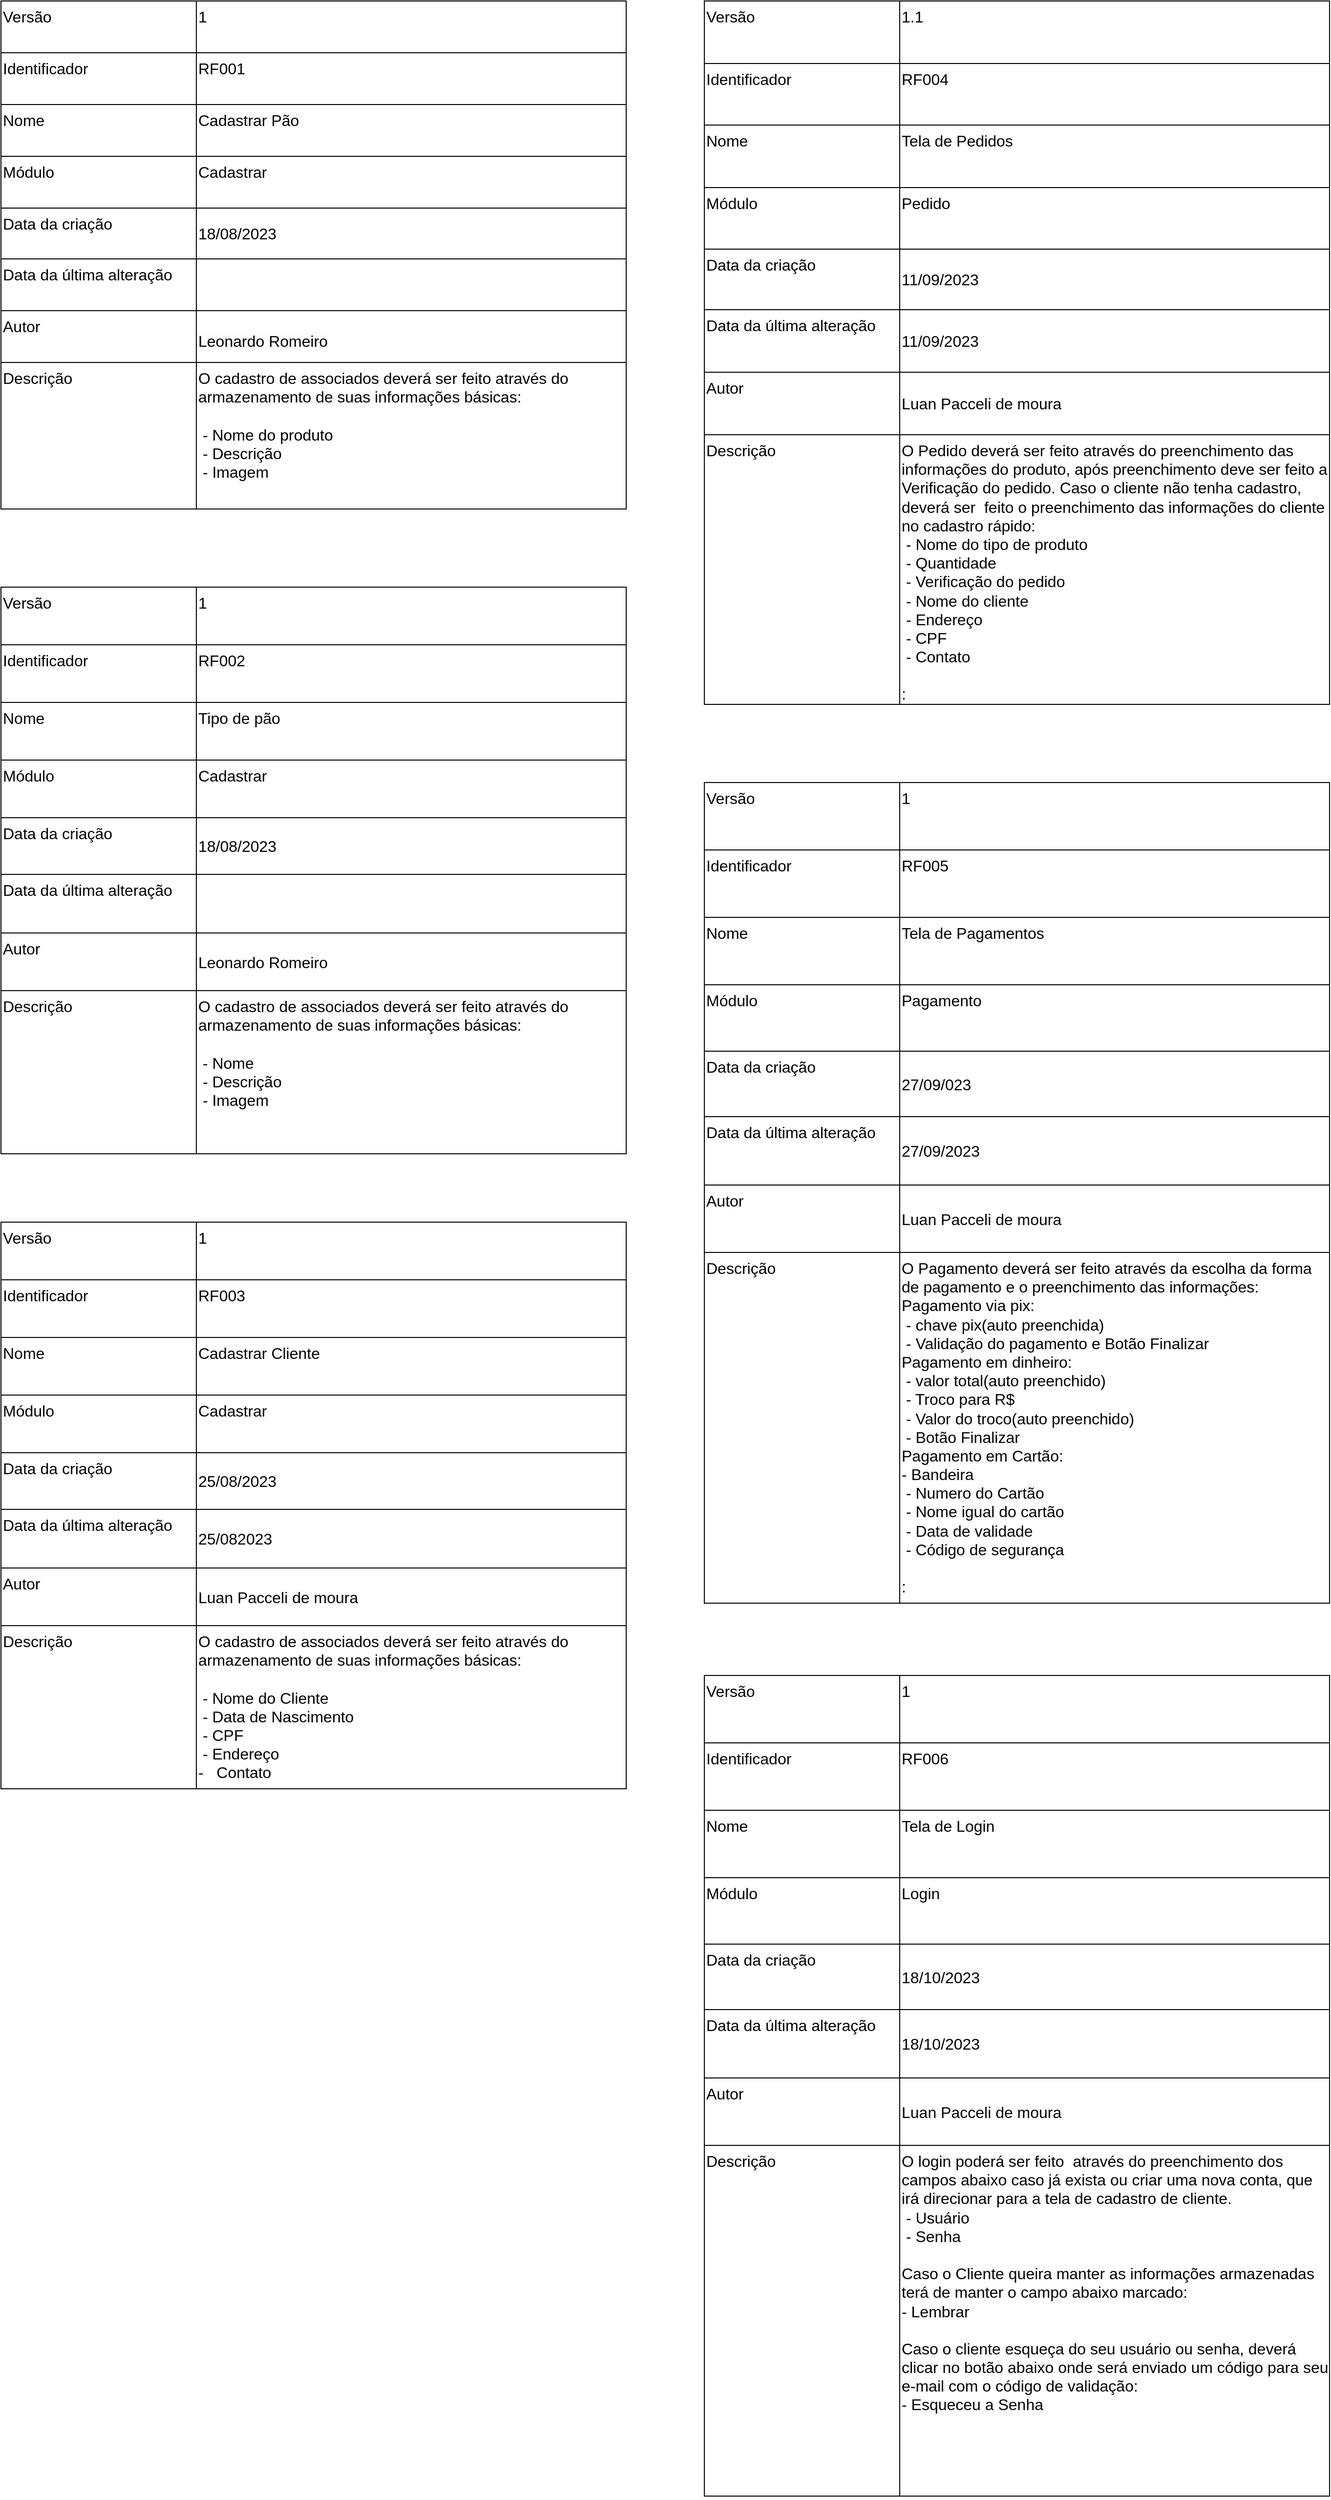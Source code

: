 <mxfile version="22.0.4" type="github">
  <diagram name="Página-1" id="sUAvk8ibwiXFDRN5bp4g">
    <mxGraphModel dx="1366" dy="867" grid="1" gridSize="10" guides="1" tooltips="1" connect="1" arrows="1" fold="1" page="1" pageScale="1" pageWidth="827" pageHeight="1169" math="0" shadow="0">
      <root>
        <mxCell id="0" />
        <mxCell id="1" parent="0" />
        <mxCell id="FwpViux2YUZAJZBfCD7D-1" value="" style="shape=table;startSize=0;container=1;collapsible=0;childLayout=tableLayout;fontSize=16;movable=1;resizable=1;rotatable=1;deletable=1;editable=1;locked=0;connectable=1;" parent="1" vertex="1">
          <mxGeometry x="40" y="40" width="640" height="520" as="geometry" />
        </mxCell>
        <mxCell id="FwpViux2YUZAJZBfCD7D-33" style="shape=tableRow;horizontal=0;startSize=0;swimlaneHead=0;swimlaneBody=0;strokeColor=inherit;top=0;left=0;bottom=0;right=0;collapsible=0;dropTarget=0;fillColor=none;points=[[0,0.5],[1,0.5]];portConstraint=eastwest;fontSize=16;movable=1;resizable=1;rotatable=1;deletable=1;editable=1;locked=0;connectable=1;" parent="FwpViux2YUZAJZBfCD7D-1" vertex="1">
          <mxGeometry width="640" height="53" as="geometry" />
        </mxCell>
        <mxCell id="FwpViux2YUZAJZBfCD7D-34" value="Versão" style="shape=partialRectangle;html=1;whiteSpace=wrap;connectable=0;strokeColor=inherit;overflow=hidden;fillColor=none;top=0;left=0;bottom=0;right=0;pointerEvents=1;fontSize=16;align=left;verticalAlign=top;movable=0;resizable=0;rotatable=0;deletable=0;editable=0;locked=1;" parent="FwpViux2YUZAJZBfCD7D-33" vertex="1">
          <mxGeometry width="200" height="53" as="geometry">
            <mxRectangle width="200" height="53" as="alternateBounds" />
          </mxGeometry>
        </mxCell>
        <mxCell id="FwpViux2YUZAJZBfCD7D-35" value="1" style="shape=partialRectangle;html=1;whiteSpace=wrap;connectable=0;strokeColor=inherit;overflow=hidden;fillColor=none;top=0;left=0;bottom=0;right=0;pointerEvents=1;fontSize=16;align=left;verticalAlign=top;movable=0;resizable=0;rotatable=0;deletable=0;editable=0;locked=1;" parent="FwpViux2YUZAJZBfCD7D-33" vertex="1">
          <mxGeometry x="200" width="440" height="53" as="geometry">
            <mxRectangle width="440" height="53" as="alternateBounds" />
          </mxGeometry>
        </mxCell>
        <mxCell id="FwpViux2YUZAJZBfCD7D-23" style="shape=tableRow;horizontal=0;startSize=0;swimlaneHead=0;swimlaneBody=0;strokeColor=inherit;top=0;left=0;bottom=0;right=0;collapsible=0;dropTarget=0;fillColor=none;points=[[0,0.5],[1,0.5]];portConstraint=eastwest;fontSize=16;movable=1;resizable=1;rotatable=1;deletable=1;editable=1;locked=0;connectable=1;" parent="FwpViux2YUZAJZBfCD7D-1" vertex="1">
          <mxGeometry y="53" width="640" height="53" as="geometry" />
        </mxCell>
        <mxCell id="FwpViux2YUZAJZBfCD7D-24" value="Identificador" style="shape=partialRectangle;html=1;whiteSpace=wrap;connectable=0;strokeColor=inherit;overflow=hidden;fillColor=none;top=0;left=0;bottom=0;right=0;pointerEvents=1;fontSize=16;align=left;verticalAlign=top;movable=0;resizable=0;rotatable=0;deletable=0;editable=0;locked=1;" parent="FwpViux2YUZAJZBfCD7D-23" vertex="1">
          <mxGeometry width="200" height="53" as="geometry">
            <mxRectangle width="200" height="53" as="alternateBounds" />
          </mxGeometry>
        </mxCell>
        <mxCell id="FwpViux2YUZAJZBfCD7D-25" value="RF001" style="shape=partialRectangle;html=1;whiteSpace=wrap;connectable=0;strokeColor=inherit;overflow=hidden;fillColor=none;top=0;left=0;bottom=0;right=0;pointerEvents=1;fontSize=16;align=left;verticalAlign=top;movable=0;resizable=0;rotatable=0;deletable=0;editable=0;locked=1;" parent="FwpViux2YUZAJZBfCD7D-23" vertex="1">
          <mxGeometry x="200" width="440" height="53" as="geometry">
            <mxRectangle width="440" height="53" as="alternateBounds" />
          </mxGeometry>
        </mxCell>
        <mxCell id="FwpViux2YUZAJZBfCD7D-20" style="shape=tableRow;horizontal=0;startSize=0;swimlaneHead=0;swimlaneBody=0;strokeColor=inherit;top=0;left=0;bottom=0;right=0;collapsible=0;dropTarget=0;fillColor=none;points=[[0,0.5],[1,0.5]];portConstraint=eastwest;fontSize=16;movable=1;resizable=1;rotatable=1;deletable=1;editable=1;locked=0;connectable=1;" parent="FwpViux2YUZAJZBfCD7D-1" vertex="1">
          <mxGeometry y="106" width="640" height="53" as="geometry" />
        </mxCell>
        <mxCell id="FwpViux2YUZAJZBfCD7D-21" value="Nome" style="shape=partialRectangle;html=1;whiteSpace=wrap;connectable=0;strokeColor=inherit;overflow=hidden;fillColor=none;top=0;left=0;bottom=0;right=0;pointerEvents=1;fontSize=16;align=left;verticalAlign=top;movable=0;resizable=0;rotatable=0;deletable=0;editable=0;locked=1;" parent="FwpViux2YUZAJZBfCD7D-20" vertex="1">
          <mxGeometry width="200" height="53" as="geometry">
            <mxRectangle width="200" height="53" as="alternateBounds" />
          </mxGeometry>
        </mxCell>
        <mxCell id="FwpViux2YUZAJZBfCD7D-22" value="Cadastrar Pão" style="shape=partialRectangle;html=1;whiteSpace=wrap;connectable=1;strokeColor=inherit;overflow=hidden;fillColor=none;top=0;left=0;bottom=0;right=0;pointerEvents=1;fontSize=16;align=left;verticalAlign=top;movable=1;resizable=1;rotatable=1;deletable=1;editable=1;locked=0;" parent="FwpViux2YUZAJZBfCD7D-20" vertex="1">
          <mxGeometry x="200" width="440" height="53" as="geometry">
            <mxRectangle width="440" height="53" as="alternateBounds" />
          </mxGeometry>
        </mxCell>
        <mxCell id="FwpViux2YUZAJZBfCD7D-17" style="shape=tableRow;horizontal=0;startSize=0;swimlaneHead=0;swimlaneBody=0;strokeColor=inherit;top=0;left=0;bottom=0;right=0;collapsible=0;dropTarget=0;fillColor=none;points=[[0,0.5],[1,0.5]];portConstraint=eastwest;fontSize=16;movable=1;resizable=1;rotatable=1;deletable=1;editable=1;locked=0;connectable=1;" parent="FwpViux2YUZAJZBfCD7D-1" vertex="1">
          <mxGeometry y="159" width="640" height="53" as="geometry" />
        </mxCell>
        <mxCell id="FwpViux2YUZAJZBfCD7D-18" value="Módulo" style="shape=partialRectangle;html=1;whiteSpace=wrap;connectable=0;strokeColor=inherit;overflow=hidden;fillColor=none;top=0;left=0;bottom=0;right=0;pointerEvents=1;fontSize=16;align=left;verticalAlign=top;movable=0;resizable=0;rotatable=0;deletable=0;editable=0;locked=1;" parent="FwpViux2YUZAJZBfCD7D-17" vertex="1">
          <mxGeometry width="200" height="53" as="geometry">
            <mxRectangle width="200" height="53" as="alternateBounds" />
          </mxGeometry>
        </mxCell>
        <mxCell id="FwpViux2YUZAJZBfCD7D-19" value="&lt;span style=&quot;margin: 0px; padding: 0px; user-select: text; -webkit-user-drag: none; -webkit-tap-highlight-color: transparent;&quot; class=&quot;NormalTextRun SCXW47150359 BCX8&quot;&gt;Cadastrar&lt;/span&gt;&lt;span style=&quot;margin: 0px; padding: 0px; user-select: text; -webkit-user-drag: none; -webkit-tap-highlight-color: transparent; background-color: rgb(255, 255, 255); font-size: 11pt; line-height: 19.425px; font-family: Calibri, Calibri_EmbeddedFont, Calibri_MSFontService, sans-serif; font-variant-ligatures: none !important;&quot; class=&quot;TextRun SCXW47150359 BCX8&quot; lang=&quot;PT-BR&quot; data-contrast=&quot;auto&quot;&gt;&lt;/span&gt;&lt;span style=&quot;margin: 0px; padding: 0px; user-select: text; -webkit-user-drag: none; -webkit-tap-highlight-color: transparent; background-color: rgb(255, 255, 255); font-size: 11pt; line-height: 19.425px; font-family: Calibri, Calibri_EmbeddedFont, Calibri_MSFontService, sans-serif;&quot; data-ccp-props=&quot;{&amp;quot;201341983&amp;quot;:0,&amp;quot;335559740&amp;quot;:259}&quot; class=&quot;EOP SCXW47150359 BCX8&quot;&gt;&amp;nbsp;&lt;/span&gt;" style="shape=partialRectangle;html=1;whiteSpace=wrap;connectable=0;strokeColor=inherit;overflow=hidden;fillColor=none;top=0;left=0;bottom=0;right=0;pointerEvents=1;fontSize=16;align=left;verticalAlign=top;movable=0;resizable=0;rotatable=0;deletable=0;editable=0;locked=1;" parent="FwpViux2YUZAJZBfCD7D-17" vertex="1">
          <mxGeometry x="200" width="440" height="53" as="geometry">
            <mxRectangle width="440" height="53" as="alternateBounds" />
          </mxGeometry>
        </mxCell>
        <mxCell id="FwpViux2YUZAJZBfCD7D-14" style="shape=tableRow;horizontal=0;startSize=0;swimlaneHead=0;swimlaneBody=0;strokeColor=inherit;top=0;left=0;bottom=0;right=0;collapsible=0;dropTarget=0;fillColor=none;points=[[0,0.5],[1,0.5]];portConstraint=eastwest;fontSize=16;movable=1;resizable=1;rotatable=1;deletable=1;editable=1;locked=0;connectable=1;" parent="FwpViux2YUZAJZBfCD7D-1" vertex="1">
          <mxGeometry y="212" width="640" height="52" as="geometry" />
        </mxCell>
        <mxCell id="FwpViux2YUZAJZBfCD7D-15" value="Data da criação" style="shape=partialRectangle;html=1;whiteSpace=wrap;connectable=0;strokeColor=inherit;overflow=hidden;fillColor=none;top=0;left=0;bottom=0;right=0;pointerEvents=1;fontSize=16;align=left;verticalAlign=top;movable=0;resizable=0;rotatable=0;deletable=0;editable=0;locked=1;" parent="FwpViux2YUZAJZBfCD7D-14" vertex="1">
          <mxGeometry width="200" height="52" as="geometry">
            <mxRectangle width="200" height="52" as="alternateBounds" />
          </mxGeometry>
        </mxCell>
        <mxCell id="FwpViux2YUZAJZBfCD7D-16" value="18/08/2023" style="shape=partialRectangle;html=1;whiteSpace=wrap;connectable=0;strokeColor=inherit;overflow=hidden;fillColor=none;top=0;left=0;bottom=0;right=0;pointerEvents=1;fontSize=16;align=left;movable=0;resizable=0;rotatable=0;deletable=0;editable=0;locked=1;" parent="FwpViux2YUZAJZBfCD7D-14" vertex="1">
          <mxGeometry x="200" width="440" height="52" as="geometry">
            <mxRectangle width="440" height="52" as="alternateBounds" />
          </mxGeometry>
        </mxCell>
        <mxCell id="FwpViux2YUZAJZBfCD7D-2" value="" style="shape=tableRow;horizontal=0;startSize=0;swimlaneHead=0;swimlaneBody=0;strokeColor=inherit;top=0;left=0;bottom=0;right=0;collapsible=0;dropTarget=0;fillColor=none;points=[[0,0.5],[1,0.5]];portConstraint=eastwest;fontSize=16;movable=1;resizable=1;rotatable=1;deletable=1;editable=1;locked=0;connectable=1;" parent="FwpViux2YUZAJZBfCD7D-1" vertex="1">
          <mxGeometry y="264" width="640" height="53" as="geometry" />
        </mxCell>
        <mxCell id="FwpViux2YUZAJZBfCD7D-3" value="Data da última alteração" style="shape=partialRectangle;html=1;whiteSpace=wrap;connectable=0;strokeColor=inherit;overflow=hidden;fillColor=none;top=0;left=0;bottom=0;right=0;pointerEvents=1;fontSize=16;align=left;verticalAlign=top;movable=0;resizable=0;rotatable=0;deletable=0;editable=0;locked=1;" parent="FwpViux2YUZAJZBfCD7D-2" vertex="1">
          <mxGeometry width="200" height="53" as="geometry">
            <mxRectangle width="200" height="53" as="alternateBounds" />
          </mxGeometry>
        </mxCell>
        <mxCell id="FwpViux2YUZAJZBfCD7D-4" value="" style="shape=partialRectangle;html=1;whiteSpace=wrap;connectable=0;strokeColor=inherit;overflow=hidden;fillColor=none;top=0;left=0;bottom=0;right=0;pointerEvents=1;fontSize=16;movable=0;resizable=0;rotatable=0;deletable=0;editable=0;locked=1;" parent="FwpViux2YUZAJZBfCD7D-2" vertex="1">
          <mxGeometry x="200" width="440" height="53" as="geometry">
            <mxRectangle width="440" height="53" as="alternateBounds" />
          </mxGeometry>
        </mxCell>
        <mxCell id="FwpViux2YUZAJZBfCD7D-6" value="" style="shape=tableRow;horizontal=0;startSize=0;swimlaneHead=0;swimlaneBody=0;strokeColor=inherit;top=0;left=0;bottom=0;right=0;collapsible=0;dropTarget=0;fillColor=none;points=[[0,0.5],[1,0.5]];portConstraint=eastwest;fontSize=16;movable=1;resizable=1;rotatable=1;deletable=1;editable=1;locked=0;connectable=1;" parent="FwpViux2YUZAJZBfCD7D-1" vertex="1">
          <mxGeometry y="317" width="640" height="53" as="geometry" />
        </mxCell>
        <mxCell id="FwpViux2YUZAJZBfCD7D-7" value="Autor&amp;nbsp;" style="shape=partialRectangle;html=1;whiteSpace=wrap;connectable=0;strokeColor=inherit;overflow=hidden;fillColor=none;top=0;left=0;bottom=0;right=0;pointerEvents=1;fontSize=16;align=left;verticalAlign=top;movable=0;resizable=0;rotatable=0;deletable=0;editable=0;locked=1;" parent="FwpViux2YUZAJZBfCD7D-6" vertex="1">
          <mxGeometry width="200" height="53" as="geometry">
            <mxRectangle width="200" height="53" as="alternateBounds" />
          </mxGeometry>
        </mxCell>
        <mxCell id="FwpViux2YUZAJZBfCD7D-8" value="&#xa;&lt;span style=&quot;color: rgb(0, 0, 0); font-family: Helvetica; font-size: 16px; font-style: normal; font-variant-ligatures: normal; font-variant-caps: normal; font-weight: 400; letter-spacing: normal; orphans: 2; text-indent: 0px; text-transform: none; widows: 2; word-spacing: 0px; -webkit-text-stroke-width: 0px; background-color: rgb(251, 251, 251); text-decoration-thickness: initial; text-decoration-style: initial; text-decoration-color: initial; float: none; display: inline !important;&quot;&gt;Leonardo Romeiro&lt;/span&gt;&#xa;&#xa;" style="shape=partialRectangle;html=1;whiteSpace=wrap;connectable=0;strokeColor=inherit;overflow=hidden;fillColor=none;top=0;left=0;bottom=0;right=0;pointerEvents=1;fontSize=16;align=left;movable=0;resizable=0;rotatable=0;deletable=0;editable=0;locked=1;" parent="FwpViux2YUZAJZBfCD7D-6" vertex="1">
          <mxGeometry x="200" width="440" height="53" as="geometry">
            <mxRectangle width="440" height="53" as="alternateBounds" />
          </mxGeometry>
        </mxCell>
        <mxCell id="FwpViux2YUZAJZBfCD7D-10" value="" style="shape=tableRow;horizontal=0;startSize=0;swimlaneHead=0;swimlaneBody=0;strokeColor=inherit;top=0;left=0;bottom=0;right=0;collapsible=0;dropTarget=0;fillColor=none;points=[[0,0.5],[1,0.5]];portConstraint=eastwest;fontSize=16;movable=1;resizable=1;rotatable=1;deletable=1;editable=1;locked=0;connectable=1;" parent="FwpViux2YUZAJZBfCD7D-1" vertex="1">
          <mxGeometry y="370" width="640" height="150" as="geometry" />
        </mxCell>
        <mxCell id="FwpViux2YUZAJZBfCD7D-11" value="Descrição" style="shape=partialRectangle;html=1;whiteSpace=wrap;connectable=0;strokeColor=inherit;overflow=hidden;fillColor=none;top=0;left=0;bottom=0;right=0;pointerEvents=1;fontSize=16;align=left;verticalAlign=top;movable=0;resizable=0;rotatable=0;deletable=0;editable=0;locked=1;" parent="FwpViux2YUZAJZBfCD7D-10" vertex="1">
          <mxGeometry width="200" height="150" as="geometry">
            <mxRectangle width="200" height="150" as="alternateBounds" />
          </mxGeometry>
        </mxCell>
        <mxCell id="FwpViux2YUZAJZBfCD7D-12" value="O cadastro de associados deverá ser feito através do armazenamento de suas informações básicas:&lt;br&gt;&lt;br&gt;&amp;nbsp;- Nome do produto&lt;br&gt;&amp;nbsp;- Descrição&lt;br&gt;&amp;nbsp;- Imagem" style="shape=partialRectangle;html=1;whiteSpace=wrap;connectable=1;strokeColor=inherit;overflow=hidden;fillColor=none;top=0;left=0;bottom=0;right=0;pointerEvents=1;fontSize=16;align=left;verticalAlign=top;movable=1;resizable=1;rotatable=1;deletable=1;editable=1;locked=0;" parent="FwpViux2YUZAJZBfCD7D-10" vertex="1">
          <mxGeometry x="200" width="440" height="150" as="geometry">
            <mxRectangle width="440" height="150" as="alternateBounds" />
          </mxGeometry>
        </mxCell>
        <mxCell id="0z6euQ2ktUDiDJCqqF_y-1" value="" style="shape=table;startSize=0;container=1;collapsible=0;childLayout=tableLayout;fontSize=16;movable=1;resizable=1;rotatable=1;deletable=1;editable=1;locked=0;connectable=1;" parent="1" vertex="1">
          <mxGeometry x="40" y="1290" width="640" height="580" as="geometry" />
        </mxCell>
        <mxCell id="0z6euQ2ktUDiDJCqqF_y-2" style="shape=tableRow;horizontal=0;startSize=0;swimlaneHead=0;swimlaneBody=0;strokeColor=inherit;top=0;left=0;bottom=0;right=0;collapsible=0;dropTarget=0;fillColor=none;points=[[0,0.5],[1,0.5]];portConstraint=eastwest;fontSize=16;movable=0;resizable=0;rotatable=0;deletable=0;editable=0;locked=1;connectable=0;" parent="0z6euQ2ktUDiDJCqqF_y-1" vertex="1">
          <mxGeometry width="640" height="59" as="geometry" />
        </mxCell>
        <mxCell id="0z6euQ2ktUDiDJCqqF_y-3" value="Versão" style="shape=partialRectangle;html=1;whiteSpace=wrap;connectable=0;strokeColor=inherit;overflow=hidden;fillColor=none;top=0;left=0;bottom=0;right=0;pointerEvents=1;fontSize=16;align=left;verticalAlign=top;movable=0;resizable=0;rotatable=0;deletable=0;editable=0;locked=1;" parent="0z6euQ2ktUDiDJCqqF_y-2" vertex="1">
          <mxGeometry width="200" height="59" as="geometry">
            <mxRectangle width="200" height="59" as="alternateBounds" />
          </mxGeometry>
        </mxCell>
        <mxCell id="0z6euQ2ktUDiDJCqqF_y-4" value="1" style="shape=partialRectangle;html=1;whiteSpace=wrap;connectable=1;strokeColor=inherit;overflow=hidden;fillColor=none;top=0;left=0;bottom=0;right=0;pointerEvents=1;fontSize=16;align=left;verticalAlign=top;movable=1;resizable=1;rotatable=1;deletable=1;editable=1;locked=0;" parent="0z6euQ2ktUDiDJCqqF_y-2" vertex="1">
          <mxGeometry x="200" width="440" height="59" as="geometry">
            <mxRectangle width="440" height="59" as="alternateBounds" />
          </mxGeometry>
        </mxCell>
        <mxCell id="0z6euQ2ktUDiDJCqqF_y-5" style="shape=tableRow;horizontal=0;startSize=0;swimlaneHead=0;swimlaneBody=0;strokeColor=inherit;top=0;left=0;bottom=0;right=0;collapsible=0;dropTarget=0;fillColor=none;points=[[0,0.5],[1,0.5]];portConstraint=eastwest;fontSize=16;movable=1;resizable=1;rotatable=1;deletable=1;editable=1;locked=0;connectable=1;" parent="0z6euQ2ktUDiDJCqqF_y-1" vertex="1">
          <mxGeometry y="59" width="640" height="59" as="geometry" />
        </mxCell>
        <mxCell id="0z6euQ2ktUDiDJCqqF_y-6" value="Identificador" style="shape=partialRectangle;html=1;whiteSpace=wrap;connectable=1;strokeColor=inherit;overflow=hidden;fillColor=none;top=0;left=0;bottom=0;right=0;pointerEvents=1;fontSize=16;align=left;verticalAlign=top;movable=1;resizable=1;rotatable=1;deletable=1;editable=1;locked=0;" parent="0z6euQ2ktUDiDJCqqF_y-5" vertex="1">
          <mxGeometry width="200" height="59" as="geometry">
            <mxRectangle width="200" height="59" as="alternateBounds" />
          </mxGeometry>
        </mxCell>
        <mxCell id="0z6euQ2ktUDiDJCqqF_y-7" value="RF003" style="shape=partialRectangle;html=1;whiteSpace=wrap;connectable=1;strokeColor=inherit;overflow=hidden;fillColor=none;top=0;left=0;bottom=0;right=0;pointerEvents=1;fontSize=16;align=left;verticalAlign=top;movable=1;resizable=1;rotatable=1;deletable=1;editable=1;locked=0;" parent="0z6euQ2ktUDiDJCqqF_y-5" vertex="1">
          <mxGeometry x="200" width="440" height="59" as="geometry">
            <mxRectangle width="440" height="59" as="alternateBounds" />
          </mxGeometry>
        </mxCell>
        <mxCell id="0z6euQ2ktUDiDJCqqF_y-8" style="shape=tableRow;horizontal=0;startSize=0;swimlaneHead=0;swimlaneBody=0;strokeColor=inherit;top=0;left=0;bottom=0;right=0;collapsible=0;dropTarget=0;fillColor=none;points=[[0,0.5],[1,0.5]];portConstraint=eastwest;fontSize=16;movable=1;resizable=1;rotatable=1;deletable=1;editable=1;locked=0;connectable=1;" parent="0z6euQ2ktUDiDJCqqF_y-1" vertex="1">
          <mxGeometry y="118" width="640" height="59" as="geometry" />
        </mxCell>
        <mxCell id="0z6euQ2ktUDiDJCqqF_y-9" value="Nome" style="shape=partialRectangle;html=1;whiteSpace=wrap;connectable=0;strokeColor=inherit;overflow=hidden;fillColor=none;top=0;left=0;bottom=0;right=0;pointerEvents=1;fontSize=16;align=left;verticalAlign=top;movable=0;resizable=0;rotatable=0;deletable=0;editable=0;locked=1;" parent="0z6euQ2ktUDiDJCqqF_y-8" vertex="1">
          <mxGeometry width="200" height="59" as="geometry">
            <mxRectangle width="200" height="59" as="alternateBounds" />
          </mxGeometry>
        </mxCell>
        <mxCell id="0z6euQ2ktUDiDJCqqF_y-10" value="Cadastrar Cliente&amp;nbsp;" style="shape=partialRectangle;html=1;whiteSpace=wrap;connectable=1;strokeColor=inherit;overflow=hidden;fillColor=none;top=0;left=0;bottom=0;right=0;pointerEvents=1;fontSize=16;align=left;verticalAlign=top;movable=1;resizable=1;rotatable=1;deletable=1;editable=1;locked=0;" parent="0z6euQ2ktUDiDJCqqF_y-8" vertex="1">
          <mxGeometry x="200" width="440" height="59" as="geometry">
            <mxRectangle width="440" height="59" as="alternateBounds" />
          </mxGeometry>
        </mxCell>
        <mxCell id="0z6euQ2ktUDiDJCqqF_y-11" style="shape=tableRow;horizontal=0;startSize=0;swimlaneHead=0;swimlaneBody=0;strokeColor=inherit;top=0;left=0;bottom=0;right=0;collapsible=0;dropTarget=0;fillColor=none;points=[[0,0.5],[1,0.5]];portConstraint=eastwest;fontSize=16;movable=0;resizable=0;rotatable=0;deletable=0;editable=0;locked=1;connectable=0;" parent="0z6euQ2ktUDiDJCqqF_y-1" vertex="1">
          <mxGeometry y="177" width="640" height="59" as="geometry" />
        </mxCell>
        <mxCell id="0z6euQ2ktUDiDJCqqF_y-12" value="Módulo" style="shape=partialRectangle;html=1;whiteSpace=wrap;connectable=0;strokeColor=inherit;overflow=hidden;fillColor=none;top=0;left=0;bottom=0;right=0;pointerEvents=1;fontSize=16;align=left;verticalAlign=top;movable=0;resizable=0;rotatable=0;deletable=0;editable=0;locked=1;" parent="0z6euQ2ktUDiDJCqqF_y-11" vertex="1">
          <mxGeometry width="200" height="59" as="geometry">
            <mxRectangle width="200" height="59" as="alternateBounds" />
          </mxGeometry>
        </mxCell>
        <mxCell id="0z6euQ2ktUDiDJCqqF_y-13" value="&lt;span style=&quot;margin: 0px; padding: 0px; user-select: text; -webkit-user-drag: none; -webkit-tap-highlight-color: transparent;&quot; class=&quot;NormalTextRun SCXW47150359 BCX8&quot;&gt;Cadastrar&lt;/span&gt;&lt;span style=&quot;margin: 0px; padding: 0px; user-select: text; -webkit-user-drag: none; -webkit-tap-highlight-color: transparent; background-color: rgb(255, 255, 255); font-size: 11pt; line-height: 19.425px; font-family: Calibri, Calibri_EmbeddedFont, Calibri_MSFontService, sans-serif; font-variant-ligatures: none !important;&quot; class=&quot;TextRun SCXW47150359 BCX8&quot; lang=&quot;PT-BR&quot; data-contrast=&quot;auto&quot;&gt;&lt;/span&gt;&lt;span style=&quot;margin: 0px; padding: 0px; user-select: text; -webkit-user-drag: none; -webkit-tap-highlight-color: transparent; background-color: rgb(255, 255, 255); font-size: 11pt; line-height: 19.425px; font-family: Calibri, Calibri_EmbeddedFont, Calibri_MSFontService, sans-serif;&quot; data-ccp-props=&quot;{&amp;quot;201341983&amp;quot;:0,&amp;quot;335559740&amp;quot;:259}&quot; class=&quot;EOP SCXW47150359 BCX8&quot;&gt;&amp;nbsp;&lt;/span&gt;" style="shape=partialRectangle;html=1;whiteSpace=wrap;connectable=0;strokeColor=inherit;overflow=hidden;fillColor=none;top=0;left=0;bottom=0;right=0;pointerEvents=1;fontSize=16;align=left;verticalAlign=top;movable=0;resizable=0;rotatable=0;deletable=0;editable=0;locked=1;" parent="0z6euQ2ktUDiDJCqqF_y-11" vertex="1">
          <mxGeometry x="200" width="440" height="59" as="geometry">
            <mxRectangle width="440" height="59" as="alternateBounds" />
          </mxGeometry>
        </mxCell>
        <mxCell id="0z6euQ2ktUDiDJCqqF_y-14" style="shape=tableRow;horizontal=0;startSize=0;swimlaneHead=0;swimlaneBody=0;strokeColor=inherit;top=0;left=0;bottom=0;right=0;collapsible=0;dropTarget=0;fillColor=none;points=[[0,0.5],[1,0.5]];portConstraint=eastwest;fontSize=16;movable=1;resizable=1;rotatable=1;deletable=1;editable=1;locked=0;connectable=1;" parent="0z6euQ2ktUDiDJCqqF_y-1" vertex="1">
          <mxGeometry y="236" width="640" height="58" as="geometry" />
        </mxCell>
        <mxCell id="0z6euQ2ktUDiDJCqqF_y-15" value="Data da criação" style="shape=partialRectangle;html=1;whiteSpace=wrap;connectable=0;strokeColor=inherit;overflow=hidden;fillColor=none;top=0;left=0;bottom=0;right=0;pointerEvents=1;fontSize=16;align=left;verticalAlign=top;movable=0;resizable=0;rotatable=0;deletable=0;editable=0;locked=1;" parent="0z6euQ2ktUDiDJCqqF_y-14" vertex="1">
          <mxGeometry width="200" height="58" as="geometry">
            <mxRectangle width="200" height="58" as="alternateBounds" />
          </mxGeometry>
        </mxCell>
        <mxCell id="0z6euQ2ktUDiDJCqqF_y-16" value="25/08/2023" style="shape=partialRectangle;html=1;whiteSpace=wrap;connectable=1;strokeColor=inherit;overflow=hidden;fillColor=none;top=0;left=0;bottom=0;right=0;pointerEvents=1;fontSize=16;align=left;movable=1;resizable=1;rotatable=1;deletable=1;editable=1;locked=0;" parent="0z6euQ2ktUDiDJCqqF_y-14" vertex="1">
          <mxGeometry x="200" width="440" height="58" as="geometry">
            <mxRectangle width="440" height="58" as="alternateBounds" />
          </mxGeometry>
        </mxCell>
        <mxCell id="0z6euQ2ktUDiDJCqqF_y-17" value="" style="shape=tableRow;horizontal=0;startSize=0;swimlaneHead=0;swimlaneBody=0;strokeColor=inherit;top=0;left=0;bottom=0;right=0;collapsible=0;dropTarget=0;fillColor=none;points=[[0,0.5],[1,0.5]];portConstraint=eastwest;fontSize=16;movable=1;resizable=1;rotatable=1;deletable=1;editable=1;locked=0;connectable=1;" parent="0z6euQ2ktUDiDJCqqF_y-1" vertex="1">
          <mxGeometry y="294" width="640" height="60" as="geometry" />
        </mxCell>
        <mxCell id="0z6euQ2ktUDiDJCqqF_y-18" value="Data da última alteração" style="shape=partialRectangle;html=1;whiteSpace=wrap;connectable=1;strokeColor=inherit;overflow=hidden;fillColor=none;top=0;left=0;bottom=0;right=0;pointerEvents=1;fontSize=16;align=left;verticalAlign=top;movable=1;resizable=1;rotatable=1;deletable=1;editable=1;locked=0;" parent="0z6euQ2ktUDiDJCqqF_y-17" vertex="1">
          <mxGeometry width="200" height="60" as="geometry">
            <mxRectangle width="200" height="60" as="alternateBounds" />
          </mxGeometry>
        </mxCell>
        <mxCell id="0z6euQ2ktUDiDJCqqF_y-19" value="25/082023" style="shape=partialRectangle;html=1;whiteSpace=wrap;connectable=1;strokeColor=inherit;overflow=hidden;fillColor=none;top=0;left=0;bottom=0;right=0;pointerEvents=1;fontSize=16;movable=1;resizable=1;rotatable=1;deletable=1;editable=1;locked=0;align=left;" parent="0z6euQ2ktUDiDJCqqF_y-17" vertex="1">
          <mxGeometry x="200" width="440" height="60" as="geometry">
            <mxRectangle width="440" height="60" as="alternateBounds" />
          </mxGeometry>
        </mxCell>
        <mxCell id="0z6euQ2ktUDiDJCqqF_y-20" value="" style="shape=tableRow;horizontal=0;startSize=0;swimlaneHead=0;swimlaneBody=0;strokeColor=inherit;top=0;left=0;bottom=0;right=0;collapsible=0;dropTarget=0;fillColor=none;points=[[0,0.5],[1,0.5]];portConstraint=eastwest;fontSize=16;movable=1;resizable=1;rotatable=1;deletable=1;editable=1;locked=0;connectable=1;" parent="0z6euQ2ktUDiDJCqqF_y-1" vertex="1">
          <mxGeometry y="354" width="640" height="59" as="geometry" />
        </mxCell>
        <mxCell id="0z6euQ2ktUDiDJCqqF_y-21" value="Autor&amp;nbsp;" style="shape=partialRectangle;html=1;whiteSpace=wrap;connectable=0;strokeColor=inherit;overflow=hidden;fillColor=none;top=0;left=0;bottom=0;right=0;pointerEvents=1;fontSize=16;align=left;verticalAlign=top;movable=0;resizable=0;rotatable=0;deletable=0;editable=0;locked=1;" parent="0z6euQ2ktUDiDJCqqF_y-20" vertex="1">
          <mxGeometry width="200" height="59" as="geometry">
            <mxRectangle width="200" height="59" as="alternateBounds" />
          </mxGeometry>
        </mxCell>
        <mxCell id="0z6euQ2ktUDiDJCqqF_y-22" value="Luan Pacceli de moura" style="shape=partialRectangle;html=1;whiteSpace=wrap;connectable=1;strokeColor=inherit;overflow=hidden;fillColor=none;top=0;left=0;bottom=0;right=0;pointerEvents=1;fontSize=16;align=left;movable=1;resizable=1;rotatable=1;deletable=1;editable=1;locked=0;" parent="0z6euQ2ktUDiDJCqqF_y-20" vertex="1">
          <mxGeometry x="200" width="440" height="59" as="geometry">
            <mxRectangle width="440" height="59" as="alternateBounds" />
          </mxGeometry>
        </mxCell>
        <mxCell id="0z6euQ2ktUDiDJCqqF_y-23" value="" style="shape=tableRow;horizontal=0;startSize=0;swimlaneHead=0;swimlaneBody=0;strokeColor=inherit;top=0;left=0;bottom=0;right=0;collapsible=0;dropTarget=0;fillColor=none;points=[[0,0.5],[1,0.5]];portConstraint=eastwest;fontSize=16;movable=1;resizable=1;rotatable=1;deletable=1;editable=1;locked=0;connectable=1;" parent="0z6euQ2ktUDiDJCqqF_y-1" vertex="1">
          <mxGeometry y="413" width="640" height="167" as="geometry" />
        </mxCell>
        <mxCell id="0z6euQ2ktUDiDJCqqF_y-24" value="Descrição" style="shape=partialRectangle;html=1;whiteSpace=wrap;connectable=0;strokeColor=inherit;overflow=hidden;fillColor=none;top=0;left=0;bottom=0;right=0;pointerEvents=1;fontSize=16;align=left;verticalAlign=top;movable=0;resizable=0;rotatable=0;deletable=0;editable=0;locked=1;" parent="0z6euQ2ktUDiDJCqqF_y-23" vertex="1">
          <mxGeometry width="200" height="167" as="geometry">
            <mxRectangle width="200" height="167" as="alternateBounds" />
          </mxGeometry>
        </mxCell>
        <mxCell id="0z6euQ2ktUDiDJCqqF_y-25" value="O cadastro de associados deverá ser feito através do armazenamento de suas informações básicas:&lt;br&gt;&lt;br&gt;&amp;nbsp;- Nome do Cliente&lt;br&gt;&amp;nbsp;- Data de Nascimento&lt;br&gt;&amp;nbsp;- CPF&lt;br&gt;&amp;nbsp;- Endereço&lt;br&gt;-&amp;nbsp; &amp;nbsp;Contato&amp;nbsp;" style="shape=partialRectangle;html=1;whiteSpace=wrap;connectable=1;strokeColor=inherit;overflow=hidden;fillColor=none;top=0;left=0;bottom=0;right=0;pointerEvents=1;fontSize=16;align=left;verticalAlign=top;movable=1;resizable=1;rotatable=1;deletable=1;editable=1;locked=0;" parent="0z6euQ2ktUDiDJCqqF_y-23" vertex="1">
          <mxGeometry x="200" width="440" height="167" as="geometry">
            <mxRectangle width="440" height="167" as="alternateBounds" />
          </mxGeometry>
        </mxCell>
        <mxCell id="0z6euQ2ktUDiDJCqqF_y-26" value="" style="shape=table;startSize=0;container=1;collapsible=0;childLayout=tableLayout;fontSize=16;movable=1;resizable=1;rotatable=1;deletable=1;editable=1;locked=0;connectable=1;" parent="1" vertex="1">
          <mxGeometry x="40" y="640" width="640" height="580" as="geometry" />
        </mxCell>
        <mxCell id="0z6euQ2ktUDiDJCqqF_y-27" style="shape=tableRow;horizontal=0;startSize=0;swimlaneHead=0;swimlaneBody=0;strokeColor=inherit;top=0;left=0;bottom=0;right=0;collapsible=0;dropTarget=0;fillColor=none;points=[[0,0.5],[1,0.5]];portConstraint=eastwest;fontSize=16;movable=1;resizable=1;rotatable=1;deletable=1;editable=1;locked=0;connectable=1;" parent="0z6euQ2ktUDiDJCqqF_y-26" vertex="1">
          <mxGeometry width="640" height="59" as="geometry" />
        </mxCell>
        <mxCell id="0z6euQ2ktUDiDJCqqF_y-28" value="Versão" style="shape=partialRectangle;html=1;whiteSpace=wrap;connectable=0;strokeColor=inherit;overflow=hidden;fillColor=none;top=0;left=0;bottom=0;right=0;pointerEvents=1;fontSize=16;align=left;verticalAlign=top;movable=0;resizable=0;rotatable=0;deletable=0;editable=0;locked=1;" parent="0z6euQ2ktUDiDJCqqF_y-27" vertex="1">
          <mxGeometry width="200" height="59" as="geometry">
            <mxRectangle width="200" height="59" as="alternateBounds" />
          </mxGeometry>
        </mxCell>
        <mxCell id="0z6euQ2ktUDiDJCqqF_y-29" value="1" style="shape=partialRectangle;html=1;whiteSpace=wrap;connectable=1;strokeColor=inherit;overflow=hidden;fillColor=none;top=0;left=0;bottom=0;right=0;pointerEvents=1;fontSize=16;align=left;verticalAlign=top;movable=1;resizable=1;rotatable=1;deletable=1;editable=1;locked=0;" parent="0z6euQ2ktUDiDJCqqF_y-27" vertex="1">
          <mxGeometry x="200" width="440" height="59" as="geometry">
            <mxRectangle width="440" height="59" as="alternateBounds" />
          </mxGeometry>
        </mxCell>
        <mxCell id="0z6euQ2ktUDiDJCqqF_y-30" style="shape=tableRow;horizontal=0;startSize=0;swimlaneHead=0;swimlaneBody=0;strokeColor=inherit;top=0;left=0;bottom=0;right=0;collapsible=0;dropTarget=0;fillColor=none;points=[[0,0.5],[1,0.5]];portConstraint=eastwest;fontSize=16;movable=1;resizable=1;rotatable=1;deletable=1;editable=1;locked=0;connectable=1;" parent="0z6euQ2ktUDiDJCqqF_y-26" vertex="1">
          <mxGeometry y="59" width="640" height="59" as="geometry" />
        </mxCell>
        <mxCell id="0z6euQ2ktUDiDJCqqF_y-31" value="Identificador" style="shape=partialRectangle;html=1;whiteSpace=wrap;connectable=1;strokeColor=inherit;overflow=hidden;fillColor=none;top=0;left=0;bottom=0;right=0;pointerEvents=1;fontSize=16;align=left;verticalAlign=top;movable=1;resizable=1;rotatable=1;deletable=1;editable=1;locked=0;" parent="0z6euQ2ktUDiDJCqqF_y-30" vertex="1">
          <mxGeometry width="200" height="59" as="geometry">
            <mxRectangle width="200" height="59" as="alternateBounds" />
          </mxGeometry>
        </mxCell>
        <mxCell id="0z6euQ2ktUDiDJCqqF_y-32" value="RF002" style="shape=partialRectangle;html=1;whiteSpace=wrap;connectable=1;strokeColor=inherit;overflow=hidden;fillColor=none;top=0;left=0;bottom=0;right=0;pointerEvents=1;fontSize=16;align=left;verticalAlign=top;movable=1;resizable=1;rotatable=1;deletable=1;editable=1;locked=0;" parent="0z6euQ2ktUDiDJCqqF_y-30" vertex="1">
          <mxGeometry x="200" width="440" height="59" as="geometry">
            <mxRectangle width="440" height="59" as="alternateBounds" />
          </mxGeometry>
        </mxCell>
        <mxCell id="0z6euQ2ktUDiDJCqqF_y-33" style="shape=tableRow;horizontal=0;startSize=0;swimlaneHead=0;swimlaneBody=0;strokeColor=inherit;top=0;left=0;bottom=0;right=0;collapsible=0;dropTarget=0;fillColor=none;points=[[0,0.5],[1,0.5]];portConstraint=eastwest;fontSize=16;movable=1;resizable=1;rotatable=1;deletable=1;editable=1;locked=0;connectable=1;" parent="0z6euQ2ktUDiDJCqqF_y-26" vertex="1">
          <mxGeometry y="118" width="640" height="59" as="geometry" />
        </mxCell>
        <mxCell id="0z6euQ2ktUDiDJCqqF_y-34" value="Nome" style="shape=partialRectangle;html=1;whiteSpace=wrap;connectable=1;strokeColor=inherit;overflow=hidden;fillColor=none;top=0;left=0;bottom=0;right=0;pointerEvents=1;fontSize=16;align=left;verticalAlign=top;movable=1;resizable=1;rotatable=1;deletable=1;editable=1;locked=0;" parent="0z6euQ2ktUDiDJCqqF_y-33" vertex="1">
          <mxGeometry width="200" height="59" as="geometry">
            <mxRectangle width="200" height="59" as="alternateBounds" />
          </mxGeometry>
        </mxCell>
        <mxCell id="0z6euQ2ktUDiDJCqqF_y-35" value="Tipo de pão" style="shape=partialRectangle;html=1;whiteSpace=wrap;connectable=1;strokeColor=inherit;overflow=hidden;fillColor=none;top=0;left=0;bottom=0;right=0;pointerEvents=1;fontSize=16;align=left;verticalAlign=top;movable=1;resizable=1;rotatable=1;deletable=1;editable=1;locked=0;" parent="0z6euQ2ktUDiDJCqqF_y-33" vertex="1">
          <mxGeometry x="200" width="440" height="59" as="geometry">
            <mxRectangle width="440" height="59" as="alternateBounds" />
          </mxGeometry>
        </mxCell>
        <mxCell id="0z6euQ2ktUDiDJCqqF_y-36" style="shape=tableRow;horizontal=0;startSize=0;swimlaneHead=0;swimlaneBody=0;strokeColor=inherit;top=0;left=0;bottom=0;right=0;collapsible=0;dropTarget=0;fillColor=none;points=[[0,0.5],[1,0.5]];portConstraint=eastwest;fontSize=16;movable=1;resizable=1;rotatable=1;deletable=1;editable=1;locked=0;connectable=1;" parent="0z6euQ2ktUDiDJCqqF_y-26" vertex="1">
          <mxGeometry y="177" width="640" height="59" as="geometry" />
        </mxCell>
        <mxCell id="0z6euQ2ktUDiDJCqqF_y-37" value="Módulo" style="shape=partialRectangle;html=1;whiteSpace=wrap;connectable=0;strokeColor=inherit;overflow=hidden;fillColor=none;top=0;left=0;bottom=0;right=0;pointerEvents=1;fontSize=16;align=left;verticalAlign=top;movable=0;resizable=0;rotatable=0;deletable=0;editable=0;locked=1;" parent="0z6euQ2ktUDiDJCqqF_y-36" vertex="1">
          <mxGeometry width="200" height="59" as="geometry">
            <mxRectangle width="200" height="59" as="alternateBounds" />
          </mxGeometry>
        </mxCell>
        <mxCell id="0z6euQ2ktUDiDJCqqF_y-38" value="&lt;span style=&quot;margin: 0px; padding: 0px; user-select: text; -webkit-user-drag: none; -webkit-tap-highlight-color: transparent;&quot; class=&quot;NormalTextRun SCXW47150359 BCX8&quot;&gt;Cadastrar&lt;/span&gt;&lt;span style=&quot;margin: 0px; padding: 0px; user-select: text; -webkit-user-drag: none; -webkit-tap-highlight-color: transparent; background-color: rgb(255, 255, 255); font-size: 11pt; line-height: 19.425px; font-family: Calibri, Calibri_EmbeddedFont, Calibri_MSFontService, sans-serif; font-variant-ligatures: none !important;&quot; class=&quot;TextRun SCXW47150359 BCX8&quot; lang=&quot;PT-BR&quot; data-contrast=&quot;auto&quot;&gt;&lt;/span&gt;&lt;span style=&quot;margin: 0px; padding: 0px; user-select: text; -webkit-user-drag: none; -webkit-tap-highlight-color: transparent; background-color: rgb(255, 255, 255); font-size: 11pt; line-height: 19.425px; font-family: Calibri, Calibri_EmbeddedFont, Calibri_MSFontService, sans-serif;&quot; data-ccp-props=&quot;{&amp;quot;201341983&amp;quot;:0,&amp;quot;335559740&amp;quot;:259}&quot; class=&quot;EOP SCXW47150359 BCX8&quot;&gt;&amp;nbsp;&lt;/span&gt;" style="shape=partialRectangle;html=1;whiteSpace=wrap;connectable=0;strokeColor=inherit;overflow=hidden;fillColor=none;top=0;left=0;bottom=0;right=0;pointerEvents=1;fontSize=16;align=left;verticalAlign=top;movable=0;resizable=0;rotatable=0;deletable=0;editable=0;locked=1;" parent="0z6euQ2ktUDiDJCqqF_y-36" vertex="1">
          <mxGeometry x="200" width="440" height="59" as="geometry">
            <mxRectangle width="440" height="59" as="alternateBounds" />
          </mxGeometry>
        </mxCell>
        <mxCell id="0z6euQ2ktUDiDJCqqF_y-39" style="shape=tableRow;horizontal=0;startSize=0;swimlaneHead=0;swimlaneBody=0;strokeColor=inherit;top=0;left=0;bottom=0;right=0;collapsible=0;dropTarget=0;fillColor=none;points=[[0,0.5],[1,0.5]];portConstraint=eastwest;fontSize=16;movable=1;resizable=1;rotatable=1;deletable=1;editable=1;locked=0;connectable=1;" parent="0z6euQ2ktUDiDJCqqF_y-26" vertex="1">
          <mxGeometry y="236" width="640" height="58" as="geometry" />
        </mxCell>
        <mxCell id="0z6euQ2ktUDiDJCqqF_y-40" value="Data da criação" style="shape=partialRectangle;html=1;whiteSpace=wrap;connectable=1;strokeColor=inherit;overflow=hidden;fillColor=none;top=0;left=0;bottom=0;right=0;pointerEvents=1;fontSize=16;align=left;verticalAlign=top;movable=1;resizable=1;rotatable=1;deletable=1;editable=1;locked=0;" parent="0z6euQ2ktUDiDJCqqF_y-39" vertex="1">
          <mxGeometry width="200" height="58" as="geometry">
            <mxRectangle width="200" height="58" as="alternateBounds" />
          </mxGeometry>
        </mxCell>
        <mxCell id="0z6euQ2ktUDiDJCqqF_y-41" value="18/08/2023" style="shape=partialRectangle;html=1;whiteSpace=wrap;connectable=1;strokeColor=inherit;overflow=hidden;fillColor=none;top=0;left=0;bottom=0;right=0;pointerEvents=1;fontSize=16;align=left;movable=1;resizable=1;rotatable=1;deletable=1;editable=1;locked=0;" parent="0z6euQ2ktUDiDJCqqF_y-39" vertex="1">
          <mxGeometry x="200" width="440" height="58" as="geometry">
            <mxRectangle width="440" height="58" as="alternateBounds" />
          </mxGeometry>
        </mxCell>
        <mxCell id="0z6euQ2ktUDiDJCqqF_y-42" value="" style="shape=tableRow;horizontal=0;startSize=0;swimlaneHead=0;swimlaneBody=0;strokeColor=inherit;top=0;left=0;bottom=0;right=0;collapsible=0;dropTarget=0;fillColor=none;points=[[0,0.5],[1,0.5]];portConstraint=eastwest;fontSize=16;movable=1;resizable=1;rotatable=1;deletable=1;editable=1;locked=0;connectable=1;" parent="0z6euQ2ktUDiDJCqqF_y-26" vertex="1">
          <mxGeometry y="294" width="640" height="60" as="geometry" />
        </mxCell>
        <mxCell id="0z6euQ2ktUDiDJCqqF_y-43" value="Data da última alteração" style="shape=partialRectangle;html=1;whiteSpace=wrap;connectable=1;strokeColor=inherit;overflow=hidden;fillColor=none;top=0;left=0;bottom=0;right=0;pointerEvents=1;fontSize=16;align=left;verticalAlign=top;movable=1;resizable=1;rotatable=1;deletable=1;editable=1;locked=0;" parent="0z6euQ2ktUDiDJCqqF_y-42" vertex="1">
          <mxGeometry width="200" height="60" as="geometry">
            <mxRectangle width="200" height="60" as="alternateBounds" />
          </mxGeometry>
        </mxCell>
        <mxCell id="0z6euQ2ktUDiDJCqqF_y-44" value="" style="shape=partialRectangle;html=1;whiteSpace=wrap;connectable=1;strokeColor=inherit;overflow=hidden;fillColor=none;top=0;left=0;bottom=0;right=0;pointerEvents=1;fontSize=16;movable=1;resizable=1;rotatable=1;deletable=1;editable=1;locked=0;align=left;" parent="0z6euQ2ktUDiDJCqqF_y-42" vertex="1">
          <mxGeometry x="200" width="440" height="60" as="geometry">
            <mxRectangle width="440" height="60" as="alternateBounds" />
          </mxGeometry>
        </mxCell>
        <mxCell id="0z6euQ2ktUDiDJCqqF_y-45" value="" style="shape=tableRow;horizontal=0;startSize=0;swimlaneHead=0;swimlaneBody=0;strokeColor=inherit;top=0;left=0;bottom=0;right=0;collapsible=0;dropTarget=0;fillColor=none;points=[[0,0.5],[1,0.5]];portConstraint=eastwest;fontSize=16;movable=1;resizable=1;rotatable=1;deletable=1;editable=1;locked=0;connectable=1;" parent="0z6euQ2ktUDiDJCqqF_y-26" vertex="1">
          <mxGeometry y="354" width="640" height="59" as="geometry" />
        </mxCell>
        <mxCell id="0z6euQ2ktUDiDJCqqF_y-46" value="Autor&amp;nbsp;" style="shape=partialRectangle;html=1;whiteSpace=wrap;connectable=1;strokeColor=inherit;overflow=hidden;fillColor=none;top=0;left=0;bottom=0;right=0;pointerEvents=1;fontSize=16;align=left;verticalAlign=top;movable=1;resizable=1;rotatable=1;deletable=1;editable=1;locked=0;" parent="0z6euQ2ktUDiDJCqqF_y-45" vertex="1">
          <mxGeometry width="200" height="59" as="geometry">
            <mxRectangle width="200" height="59" as="alternateBounds" />
          </mxGeometry>
        </mxCell>
        <mxCell id="0z6euQ2ktUDiDJCqqF_y-47" value="Leonardo Romeiro" style="shape=partialRectangle;html=1;whiteSpace=wrap;connectable=1;strokeColor=inherit;overflow=hidden;fillColor=none;top=0;left=0;bottom=0;right=0;pointerEvents=1;fontSize=16;align=left;movable=1;resizable=1;rotatable=1;deletable=1;editable=1;locked=0;" parent="0z6euQ2ktUDiDJCqqF_y-45" vertex="1">
          <mxGeometry x="200" width="440" height="59" as="geometry">
            <mxRectangle width="440" height="59" as="alternateBounds" />
          </mxGeometry>
        </mxCell>
        <mxCell id="0z6euQ2ktUDiDJCqqF_y-48" value="" style="shape=tableRow;horizontal=0;startSize=0;swimlaneHead=0;swimlaneBody=0;strokeColor=inherit;top=0;left=0;bottom=0;right=0;collapsible=0;dropTarget=0;fillColor=none;points=[[0,0.5],[1,0.5]];portConstraint=eastwest;fontSize=16;movable=1;resizable=1;rotatable=1;deletable=1;editable=1;locked=0;connectable=1;" parent="0z6euQ2ktUDiDJCqqF_y-26" vertex="1">
          <mxGeometry y="413" width="640" height="167" as="geometry" />
        </mxCell>
        <mxCell id="0z6euQ2ktUDiDJCqqF_y-49" value="Descrição" style="shape=partialRectangle;html=1;whiteSpace=wrap;connectable=1;strokeColor=inherit;overflow=hidden;fillColor=none;top=0;left=0;bottom=0;right=0;pointerEvents=1;fontSize=16;align=left;verticalAlign=top;movable=1;resizable=1;rotatable=1;deletable=1;editable=1;locked=0;" parent="0z6euQ2ktUDiDJCqqF_y-48" vertex="1">
          <mxGeometry width="200" height="167" as="geometry">
            <mxRectangle width="200" height="167" as="alternateBounds" />
          </mxGeometry>
        </mxCell>
        <mxCell id="0z6euQ2ktUDiDJCqqF_y-50" value="O cadastro de associados deverá ser feito através do armazenamento de suas informações básicas:&lt;br&gt;&lt;br&gt;&amp;nbsp;- Nome&lt;br&gt;&amp;nbsp;- Descrição&lt;br&gt;&amp;nbsp;- Imagem" style="shape=partialRectangle;html=1;whiteSpace=wrap;connectable=1;strokeColor=inherit;overflow=hidden;fillColor=none;top=0;left=0;bottom=0;right=0;pointerEvents=1;fontSize=16;align=left;verticalAlign=top;movable=1;resizable=1;rotatable=1;deletable=1;editable=1;locked=0;" parent="0z6euQ2ktUDiDJCqqF_y-48" vertex="1">
          <mxGeometry x="200" width="440" height="167" as="geometry">
            <mxRectangle width="440" height="167" as="alternateBounds" />
          </mxGeometry>
        </mxCell>
        <mxCell id="IRH-lNzjs5hs5iBJjP8A-17" value="" style="shape=table;startSize=0;container=1;collapsible=0;childLayout=tableLayout;fontSize=16;movable=1;resizable=1;rotatable=1;deletable=1;editable=1;locked=0;connectable=1;" parent="1" vertex="1">
          <mxGeometry x="760" y="40" width="640" height="720" as="geometry" />
        </mxCell>
        <mxCell id="IRH-lNzjs5hs5iBJjP8A-18" style="shape=tableRow;horizontal=0;startSize=0;swimlaneHead=0;swimlaneBody=0;strokeColor=inherit;top=0;left=0;bottom=0;right=0;collapsible=0;dropTarget=0;fillColor=none;points=[[0,0.5],[1,0.5]];portConstraint=eastwest;fontSize=16;movable=1;resizable=1;rotatable=1;deletable=1;editable=1;locked=0;connectable=1;" parent="IRH-lNzjs5hs5iBJjP8A-17" vertex="1">
          <mxGeometry width="640" height="64" as="geometry" />
        </mxCell>
        <mxCell id="IRH-lNzjs5hs5iBJjP8A-19" value="Versão" style="shape=partialRectangle;html=1;whiteSpace=wrap;connectable=1;strokeColor=inherit;overflow=hidden;fillColor=none;top=0;left=0;bottom=0;right=0;pointerEvents=1;fontSize=16;align=left;verticalAlign=top;movable=1;resizable=1;rotatable=1;deletable=1;editable=1;locked=0;" parent="IRH-lNzjs5hs5iBJjP8A-18" vertex="1">
          <mxGeometry width="200" height="64" as="geometry">
            <mxRectangle width="200" height="64" as="alternateBounds" />
          </mxGeometry>
        </mxCell>
        <mxCell id="IRH-lNzjs5hs5iBJjP8A-20" value="1.1" style="shape=partialRectangle;html=1;whiteSpace=wrap;connectable=1;strokeColor=inherit;overflow=hidden;fillColor=none;top=0;left=0;bottom=0;right=0;pointerEvents=1;fontSize=16;align=left;verticalAlign=top;movable=1;resizable=1;rotatable=1;deletable=1;editable=1;locked=0;" parent="IRH-lNzjs5hs5iBJjP8A-18" vertex="1">
          <mxGeometry x="200" width="440" height="64" as="geometry">
            <mxRectangle width="440" height="64" as="alternateBounds" />
          </mxGeometry>
        </mxCell>
        <mxCell id="IRH-lNzjs5hs5iBJjP8A-21" style="shape=tableRow;horizontal=0;startSize=0;swimlaneHead=0;swimlaneBody=0;strokeColor=inherit;top=0;left=0;bottom=0;right=0;collapsible=0;dropTarget=0;fillColor=none;points=[[0,0.5],[1,0.5]];portConstraint=eastwest;fontSize=16;movable=1;resizable=1;rotatable=1;deletable=1;editable=1;locked=0;connectable=1;" parent="IRH-lNzjs5hs5iBJjP8A-17" vertex="1">
          <mxGeometry y="64" width="640" height="63" as="geometry" />
        </mxCell>
        <mxCell id="IRH-lNzjs5hs5iBJjP8A-22" value="Identificador" style="shape=partialRectangle;html=1;whiteSpace=wrap;connectable=1;strokeColor=inherit;overflow=hidden;fillColor=none;top=0;left=0;bottom=0;right=0;pointerEvents=1;fontSize=16;align=left;verticalAlign=top;movable=1;resizable=1;rotatable=1;deletable=1;editable=1;locked=0;" parent="IRH-lNzjs5hs5iBJjP8A-21" vertex="1">
          <mxGeometry width="200" height="63" as="geometry">
            <mxRectangle width="200" height="63" as="alternateBounds" />
          </mxGeometry>
        </mxCell>
        <mxCell id="IRH-lNzjs5hs5iBJjP8A-23" value="RF004" style="shape=partialRectangle;html=1;whiteSpace=wrap;connectable=1;strokeColor=inherit;overflow=hidden;fillColor=none;top=0;left=0;bottom=0;right=0;pointerEvents=1;fontSize=16;align=left;verticalAlign=top;movable=1;resizable=1;rotatable=1;deletable=1;editable=1;locked=0;" parent="IRH-lNzjs5hs5iBJjP8A-21" vertex="1">
          <mxGeometry x="200" width="440" height="63" as="geometry">
            <mxRectangle width="440" height="63" as="alternateBounds" />
          </mxGeometry>
        </mxCell>
        <mxCell id="IRH-lNzjs5hs5iBJjP8A-24" style="shape=tableRow;horizontal=0;startSize=0;swimlaneHead=0;swimlaneBody=0;strokeColor=inherit;top=0;left=0;bottom=0;right=0;collapsible=0;dropTarget=0;fillColor=none;points=[[0,0.5],[1,0.5]];portConstraint=eastwest;fontSize=16;movable=1;resizable=1;rotatable=1;deletable=1;editable=1;locked=0;connectable=1;" parent="IRH-lNzjs5hs5iBJjP8A-17" vertex="1">
          <mxGeometry y="127" width="640" height="64" as="geometry" />
        </mxCell>
        <mxCell id="IRH-lNzjs5hs5iBJjP8A-25" value="Nome" style="shape=partialRectangle;html=1;whiteSpace=wrap;connectable=1;strokeColor=inherit;overflow=hidden;fillColor=none;top=0;left=0;bottom=0;right=0;pointerEvents=1;fontSize=16;align=left;verticalAlign=top;movable=1;resizable=1;rotatable=1;deletable=1;editable=1;locked=0;" parent="IRH-lNzjs5hs5iBJjP8A-24" vertex="1">
          <mxGeometry width="200" height="64" as="geometry">
            <mxRectangle width="200" height="64" as="alternateBounds" />
          </mxGeometry>
        </mxCell>
        <mxCell id="IRH-lNzjs5hs5iBJjP8A-26" value="Tela de Pedidos" style="shape=partialRectangle;html=1;whiteSpace=wrap;connectable=1;strokeColor=inherit;overflow=hidden;fillColor=none;top=0;left=0;bottom=0;right=0;pointerEvents=1;fontSize=16;align=left;verticalAlign=top;movable=1;resizable=1;rotatable=1;deletable=1;editable=1;locked=0;" parent="IRH-lNzjs5hs5iBJjP8A-24" vertex="1">
          <mxGeometry x="200" width="440" height="64" as="geometry">
            <mxRectangle width="440" height="64" as="alternateBounds" />
          </mxGeometry>
        </mxCell>
        <mxCell id="IRH-lNzjs5hs5iBJjP8A-27" style="shape=tableRow;horizontal=0;startSize=0;swimlaneHead=0;swimlaneBody=0;strokeColor=inherit;top=0;left=0;bottom=0;right=0;collapsible=0;dropTarget=0;fillColor=none;points=[[0,0.5],[1,0.5]];portConstraint=eastwest;fontSize=16;movable=1;resizable=1;rotatable=1;deletable=1;editable=1;locked=0;connectable=1;" parent="IRH-lNzjs5hs5iBJjP8A-17" vertex="1">
          <mxGeometry y="191" width="640" height="63" as="geometry" />
        </mxCell>
        <mxCell id="IRH-lNzjs5hs5iBJjP8A-28" value="Módulo" style="shape=partialRectangle;html=1;whiteSpace=wrap;connectable=1;strokeColor=inherit;overflow=hidden;fillColor=none;top=0;left=0;bottom=0;right=0;pointerEvents=1;fontSize=16;align=left;verticalAlign=top;movable=1;resizable=1;rotatable=1;deletable=1;editable=1;locked=0;" parent="IRH-lNzjs5hs5iBJjP8A-27" vertex="1">
          <mxGeometry width="200" height="63" as="geometry">
            <mxRectangle width="200" height="63" as="alternateBounds" />
          </mxGeometry>
        </mxCell>
        <mxCell id="IRH-lNzjs5hs5iBJjP8A-29" value="Pedido" style="shape=partialRectangle;html=1;whiteSpace=wrap;connectable=1;strokeColor=inherit;overflow=hidden;fillColor=none;top=0;left=0;bottom=0;right=0;pointerEvents=1;fontSize=16;align=left;verticalAlign=top;movable=1;resizable=1;rotatable=1;deletable=1;editable=1;locked=0;" parent="IRH-lNzjs5hs5iBJjP8A-27" vertex="1">
          <mxGeometry x="200" width="440" height="63" as="geometry">
            <mxRectangle width="440" height="63" as="alternateBounds" />
          </mxGeometry>
        </mxCell>
        <mxCell id="IRH-lNzjs5hs5iBJjP8A-30" style="shape=tableRow;horizontal=0;startSize=0;swimlaneHead=0;swimlaneBody=0;strokeColor=inherit;top=0;left=0;bottom=0;right=0;collapsible=0;dropTarget=0;fillColor=none;points=[[0,0.5],[1,0.5]];portConstraint=eastwest;fontSize=16;movable=1;resizable=1;rotatable=1;deletable=1;editable=1;locked=0;connectable=1;" parent="IRH-lNzjs5hs5iBJjP8A-17" vertex="1">
          <mxGeometry y="254" width="640" height="62" as="geometry" />
        </mxCell>
        <mxCell id="IRH-lNzjs5hs5iBJjP8A-31" value="Data da criação" style="shape=partialRectangle;html=1;whiteSpace=wrap;connectable=1;strokeColor=inherit;overflow=hidden;fillColor=none;top=0;left=0;bottom=0;right=0;pointerEvents=1;fontSize=16;align=left;verticalAlign=top;movable=1;resizable=1;rotatable=1;deletable=1;editable=1;locked=0;" parent="IRH-lNzjs5hs5iBJjP8A-30" vertex="1">
          <mxGeometry width="200" height="62" as="geometry">
            <mxRectangle width="200" height="62" as="alternateBounds" />
          </mxGeometry>
        </mxCell>
        <mxCell id="IRH-lNzjs5hs5iBJjP8A-32" value="11/09/2023" style="shape=partialRectangle;html=1;whiteSpace=wrap;connectable=1;strokeColor=inherit;overflow=hidden;fillColor=none;top=0;left=0;bottom=0;right=0;pointerEvents=1;fontSize=16;align=left;movable=1;resizable=1;rotatable=1;deletable=1;editable=1;locked=0;" parent="IRH-lNzjs5hs5iBJjP8A-30" vertex="1">
          <mxGeometry x="200" width="440" height="62" as="geometry">
            <mxRectangle width="440" height="62" as="alternateBounds" />
          </mxGeometry>
        </mxCell>
        <mxCell id="IRH-lNzjs5hs5iBJjP8A-33" value="" style="shape=tableRow;horizontal=0;startSize=0;swimlaneHead=0;swimlaneBody=0;strokeColor=inherit;top=0;left=0;bottom=0;right=0;collapsible=0;dropTarget=0;fillColor=none;points=[[0,0.5],[1,0.5]];portConstraint=eastwest;fontSize=16;movable=1;resizable=1;rotatable=1;deletable=1;editable=1;locked=0;connectable=1;" parent="IRH-lNzjs5hs5iBJjP8A-17" vertex="1">
          <mxGeometry y="316" width="640" height="64" as="geometry" />
        </mxCell>
        <mxCell id="IRH-lNzjs5hs5iBJjP8A-34" value="Data da última alteração" style="shape=partialRectangle;html=1;whiteSpace=wrap;connectable=1;strokeColor=inherit;overflow=hidden;fillColor=none;top=0;left=0;bottom=0;right=0;pointerEvents=1;fontSize=16;align=left;verticalAlign=top;movable=1;resizable=1;rotatable=1;deletable=1;editable=1;locked=0;" parent="IRH-lNzjs5hs5iBJjP8A-33" vertex="1">
          <mxGeometry width="200" height="64" as="geometry">
            <mxRectangle width="200" height="64" as="alternateBounds" />
          </mxGeometry>
        </mxCell>
        <mxCell id="IRH-lNzjs5hs5iBJjP8A-35" value="11/09/2023" style="shape=partialRectangle;html=1;whiteSpace=wrap;connectable=1;strokeColor=inherit;overflow=hidden;fillColor=none;top=0;left=0;bottom=0;right=0;pointerEvents=1;fontSize=16;movable=1;resizable=1;rotatable=1;deletable=1;editable=1;locked=0;align=left;" parent="IRH-lNzjs5hs5iBJjP8A-33" vertex="1">
          <mxGeometry x="200" width="440" height="64" as="geometry">
            <mxRectangle width="440" height="64" as="alternateBounds" />
          </mxGeometry>
        </mxCell>
        <mxCell id="IRH-lNzjs5hs5iBJjP8A-36" value="" style="shape=tableRow;horizontal=0;startSize=0;swimlaneHead=0;swimlaneBody=0;strokeColor=inherit;top=0;left=0;bottom=0;right=0;collapsible=0;dropTarget=0;fillColor=none;points=[[0,0.5],[1,0.5]];portConstraint=eastwest;fontSize=16;movable=1;resizable=1;rotatable=1;deletable=1;editable=1;locked=0;connectable=1;" parent="IRH-lNzjs5hs5iBJjP8A-17" vertex="1">
          <mxGeometry y="380" width="640" height="64" as="geometry" />
        </mxCell>
        <mxCell id="IRH-lNzjs5hs5iBJjP8A-37" value="Autor&amp;nbsp;" style="shape=partialRectangle;html=1;whiteSpace=wrap;connectable=1;strokeColor=inherit;overflow=hidden;fillColor=none;top=0;left=0;bottom=0;right=0;pointerEvents=1;fontSize=16;align=left;verticalAlign=top;movable=1;resizable=1;rotatable=1;deletable=1;editable=1;locked=0;" parent="IRH-lNzjs5hs5iBJjP8A-36" vertex="1">
          <mxGeometry width="200" height="64" as="geometry">
            <mxRectangle width="200" height="64" as="alternateBounds" />
          </mxGeometry>
        </mxCell>
        <mxCell id="IRH-lNzjs5hs5iBJjP8A-38" value="Luan Pacceli de moura" style="shape=partialRectangle;html=1;whiteSpace=wrap;connectable=1;strokeColor=inherit;overflow=hidden;fillColor=none;top=0;left=0;bottom=0;right=0;pointerEvents=1;fontSize=16;align=left;movable=1;resizable=1;rotatable=1;deletable=1;editable=1;locked=0;" parent="IRH-lNzjs5hs5iBJjP8A-36" vertex="1">
          <mxGeometry x="200" width="440" height="64" as="geometry">
            <mxRectangle width="440" height="64" as="alternateBounds" />
          </mxGeometry>
        </mxCell>
        <mxCell id="IRH-lNzjs5hs5iBJjP8A-39" value="" style="shape=tableRow;horizontal=0;startSize=0;swimlaneHead=0;swimlaneBody=0;strokeColor=inherit;top=0;left=0;bottom=0;right=0;collapsible=0;dropTarget=0;fillColor=none;points=[[0,0.5],[1,0.5]];portConstraint=eastwest;fontSize=16;movable=1;resizable=1;rotatable=1;deletable=1;editable=1;locked=0;connectable=1;" parent="IRH-lNzjs5hs5iBJjP8A-17" vertex="1">
          <mxGeometry y="444" width="640" height="276" as="geometry" />
        </mxCell>
        <mxCell id="IRH-lNzjs5hs5iBJjP8A-40" value="Descrição" style="shape=partialRectangle;html=1;whiteSpace=wrap;connectable=1;strokeColor=inherit;overflow=hidden;fillColor=none;top=0;left=0;bottom=0;right=0;pointerEvents=1;fontSize=16;align=left;verticalAlign=top;movable=1;resizable=1;rotatable=1;deletable=1;editable=1;locked=0;" parent="IRH-lNzjs5hs5iBJjP8A-39" vertex="1">
          <mxGeometry width="200" height="276" as="geometry">
            <mxRectangle width="200" height="276" as="alternateBounds" />
          </mxGeometry>
        </mxCell>
        <mxCell id="IRH-lNzjs5hs5iBJjP8A-41" value="O Pedido deverá ser feito através do preenchimento das informações do produto, após preenchimento deve ser feito a Verificação do pedido. Caso o cliente não tenha cadastro, deverá ser&amp;nbsp; feito o preenchimento das informações do cliente no cadastro rápido:&lt;br&gt;&amp;nbsp;- Nome do tipo de produto&lt;br&gt;&amp;nbsp;- Quantidade&lt;br&gt;&amp;nbsp;- Verificação do pedido&lt;br&gt;&amp;nbsp;- Nome do cliente&lt;br&gt;&amp;nbsp;- Endereço&lt;br&gt;&amp;nbsp;- CPF&lt;br&gt;&amp;nbsp;- Contato&lt;br&gt;&amp;nbsp;&lt;br&gt;:" style="shape=partialRectangle;html=1;whiteSpace=wrap;connectable=1;strokeColor=inherit;overflow=hidden;fillColor=none;top=0;left=0;bottom=0;right=0;pointerEvents=1;fontSize=16;align=left;verticalAlign=top;movable=1;resizable=1;rotatable=1;deletable=1;editable=1;locked=0;" parent="IRH-lNzjs5hs5iBJjP8A-39" vertex="1">
          <mxGeometry x="200" width="440" height="276" as="geometry">
            <mxRectangle width="440" height="276" as="alternateBounds" />
          </mxGeometry>
        </mxCell>
        <mxCell id="qxjpRmoGRHWyjpkuavoF-1" value="" style="shape=table;startSize=0;container=1;collapsible=0;childLayout=tableLayout;fontSize=16;movable=1;resizable=1;rotatable=1;deletable=1;editable=1;locked=0;connectable=1;" parent="1" vertex="1">
          <mxGeometry x="760" y="840" width="640" height="840" as="geometry" />
        </mxCell>
        <mxCell id="qxjpRmoGRHWyjpkuavoF-2" style="shape=tableRow;horizontal=0;startSize=0;swimlaneHead=0;swimlaneBody=0;strokeColor=inherit;top=0;left=0;bottom=0;right=0;collapsible=0;dropTarget=0;fillColor=none;points=[[0,0.5],[1,0.5]];portConstraint=eastwest;fontSize=16;movable=1;resizable=1;rotatable=1;deletable=1;editable=1;locked=0;connectable=1;" parent="qxjpRmoGRHWyjpkuavoF-1" vertex="1">
          <mxGeometry width="640" height="69" as="geometry" />
        </mxCell>
        <mxCell id="qxjpRmoGRHWyjpkuavoF-3" value="Versão" style="shape=partialRectangle;html=1;whiteSpace=wrap;connectable=1;strokeColor=inherit;overflow=hidden;fillColor=none;top=0;left=0;bottom=0;right=0;pointerEvents=1;fontSize=16;align=left;verticalAlign=top;movable=1;resizable=1;rotatable=1;deletable=1;editable=1;locked=0;" parent="qxjpRmoGRHWyjpkuavoF-2" vertex="1">
          <mxGeometry width="200" height="69" as="geometry">
            <mxRectangle width="200" height="69" as="alternateBounds" />
          </mxGeometry>
        </mxCell>
        <mxCell id="qxjpRmoGRHWyjpkuavoF-4" value="1" style="shape=partialRectangle;html=1;whiteSpace=wrap;connectable=1;strokeColor=inherit;overflow=hidden;fillColor=none;top=0;left=0;bottom=0;right=0;pointerEvents=1;fontSize=16;align=left;verticalAlign=top;movable=1;resizable=1;rotatable=1;deletable=1;editable=1;locked=0;" parent="qxjpRmoGRHWyjpkuavoF-2" vertex="1">
          <mxGeometry x="200" width="440" height="69" as="geometry">
            <mxRectangle width="440" height="69" as="alternateBounds" />
          </mxGeometry>
        </mxCell>
        <mxCell id="qxjpRmoGRHWyjpkuavoF-5" style="shape=tableRow;horizontal=0;startSize=0;swimlaneHead=0;swimlaneBody=0;strokeColor=inherit;top=0;left=0;bottom=0;right=0;collapsible=0;dropTarget=0;fillColor=none;points=[[0,0.5],[1,0.5]];portConstraint=eastwest;fontSize=16;movable=1;resizable=1;rotatable=1;deletable=1;editable=1;locked=0;connectable=1;" parent="qxjpRmoGRHWyjpkuavoF-1" vertex="1">
          <mxGeometry y="69" width="640" height="69" as="geometry" />
        </mxCell>
        <mxCell id="qxjpRmoGRHWyjpkuavoF-6" value="Identificador" style="shape=partialRectangle;html=1;whiteSpace=wrap;connectable=1;strokeColor=inherit;overflow=hidden;fillColor=none;top=0;left=0;bottom=0;right=0;pointerEvents=1;fontSize=16;align=left;verticalAlign=top;movable=1;resizable=1;rotatable=1;deletable=1;editable=1;locked=0;" parent="qxjpRmoGRHWyjpkuavoF-5" vertex="1">
          <mxGeometry width="200" height="69" as="geometry">
            <mxRectangle width="200" height="69" as="alternateBounds" />
          </mxGeometry>
        </mxCell>
        <mxCell id="qxjpRmoGRHWyjpkuavoF-7" value="RF005" style="shape=partialRectangle;html=1;whiteSpace=wrap;connectable=1;strokeColor=inherit;overflow=hidden;fillColor=none;top=0;left=0;bottom=0;right=0;pointerEvents=1;fontSize=16;align=left;verticalAlign=top;movable=1;resizable=1;rotatable=1;deletable=1;editable=1;locked=0;" parent="qxjpRmoGRHWyjpkuavoF-5" vertex="1">
          <mxGeometry x="200" width="440" height="69" as="geometry">
            <mxRectangle width="440" height="69" as="alternateBounds" />
          </mxGeometry>
        </mxCell>
        <mxCell id="qxjpRmoGRHWyjpkuavoF-8" style="shape=tableRow;horizontal=0;startSize=0;swimlaneHead=0;swimlaneBody=0;strokeColor=inherit;top=0;left=0;bottom=0;right=0;collapsible=0;dropTarget=0;fillColor=none;points=[[0,0.5],[1,0.5]];portConstraint=eastwest;fontSize=16;movable=1;resizable=1;rotatable=1;deletable=1;editable=1;locked=0;connectable=1;" parent="qxjpRmoGRHWyjpkuavoF-1" vertex="1">
          <mxGeometry y="138" width="640" height="69" as="geometry" />
        </mxCell>
        <mxCell id="qxjpRmoGRHWyjpkuavoF-9" value="Nome" style="shape=partialRectangle;html=1;whiteSpace=wrap;connectable=1;strokeColor=inherit;overflow=hidden;fillColor=none;top=0;left=0;bottom=0;right=0;pointerEvents=1;fontSize=16;align=left;verticalAlign=top;movable=1;resizable=1;rotatable=1;deletable=1;editable=1;locked=0;" parent="qxjpRmoGRHWyjpkuavoF-8" vertex="1">
          <mxGeometry width="200" height="69" as="geometry">
            <mxRectangle width="200" height="69" as="alternateBounds" />
          </mxGeometry>
        </mxCell>
        <mxCell id="qxjpRmoGRHWyjpkuavoF-10" value="Tela de Pagamentos" style="shape=partialRectangle;html=1;whiteSpace=wrap;connectable=1;strokeColor=inherit;overflow=hidden;fillColor=none;top=0;left=0;bottom=0;right=0;pointerEvents=1;fontSize=16;align=left;verticalAlign=top;movable=1;resizable=1;rotatable=1;deletable=1;editable=1;locked=0;" parent="qxjpRmoGRHWyjpkuavoF-8" vertex="1">
          <mxGeometry x="200" width="440" height="69" as="geometry">
            <mxRectangle width="440" height="69" as="alternateBounds" />
          </mxGeometry>
        </mxCell>
        <mxCell id="qxjpRmoGRHWyjpkuavoF-11" style="shape=tableRow;horizontal=0;startSize=0;swimlaneHead=0;swimlaneBody=0;strokeColor=inherit;top=0;left=0;bottom=0;right=0;collapsible=0;dropTarget=0;fillColor=none;points=[[0,0.5],[1,0.5]];portConstraint=eastwest;fontSize=16;movable=1;resizable=1;rotatable=1;deletable=1;editable=1;locked=0;connectable=1;" parent="qxjpRmoGRHWyjpkuavoF-1" vertex="1">
          <mxGeometry y="207" width="640" height="68" as="geometry" />
        </mxCell>
        <mxCell id="qxjpRmoGRHWyjpkuavoF-12" value="Módulo" style="shape=partialRectangle;html=1;whiteSpace=wrap;connectable=1;strokeColor=inherit;overflow=hidden;fillColor=none;top=0;left=0;bottom=0;right=0;pointerEvents=1;fontSize=16;align=left;verticalAlign=top;movable=1;resizable=1;rotatable=1;deletable=1;editable=1;locked=0;" parent="qxjpRmoGRHWyjpkuavoF-11" vertex="1">
          <mxGeometry width="200" height="68" as="geometry">
            <mxRectangle width="200" height="68" as="alternateBounds" />
          </mxGeometry>
        </mxCell>
        <mxCell id="qxjpRmoGRHWyjpkuavoF-13" value="Pagamento" style="shape=partialRectangle;html=1;whiteSpace=wrap;connectable=1;strokeColor=inherit;overflow=hidden;fillColor=none;top=0;left=0;bottom=0;right=0;pointerEvents=1;fontSize=16;align=left;verticalAlign=top;movable=1;resizable=1;rotatable=1;deletable=1;editable=1;locked=0;" parent="qxjpRmoGRHWyjpkuavoF-11" vertex="1">
          <mxGeometry x="200" width="440" height="68" as="geometry">
            <mxRectangle width="440" height="68" as="alternateBounds" />
          </mxGeometry>
        </mxCell>
        <mxCell id="qxjpRmoGRHWyjpkuavoF-14" style="shape=tableRow;horizontal=0;startSize=0;swimlaneHead=0;swimlaneBody=0;strokeColor=inherit;top=0;left=0;bottom=0;right=0;collapsible=0;dropTarget=0;fillColor=none;points=[[0,0.5],[1,0.5]];portConstraint=eastwest;fontSize=16;movable=1;resizable=1;rotatable=1;deletable=1;editable=1;locked=0;connectable=1;" parent="qxjpRmoGRHWyjpkuavoF-1" vertex="1">
          <mxGeometry y="275" width="640" height="67" as="geometry" />
        </mxCell>
        <mxCell id="qxjpRmoGRHWyjpkuavoF-15" value="Data da criação" style="shape=partialRectangle;html=1;whiteSpace=wrap;connectable=1;strokeColor=inherit;overflow=hidden;fillColor=none;top=0;left=0;bottom=0;right=0;pointerEvents=1;fontSize=16;align=left;verticalAlign=top;movable=1;resizable=1;rotatable=1;deletable=1;editable=1;locked=0;" parent="qxjpRmoGRHWyjpkuavoF-14" vertex="1">
          <mxGeometry width="200" height="67" as="geometry">
            <mxRectangle width="200" height="67" as="alternateBounds" />
          </mxGeometry>
        </mxCell>
        <mxCell id="qxjpRmoGRHWyjpkuavoF-16" value="27/09/023" style="shape=partialRectangle;html=1;whiteSpace=wrap;connectable=1;strokeColor=inherit;overflow=hidden;fillColor=none;top=0;left=0;bottom=0;right=0;pointerEvents=1;fontSize=16;align=left;movable=1;resizable=1;rotatable=1;deletable=1;editable=1;locked=0;" parent="qxjpRmoGRHWyjpkuavoF-14" vertex="1">
          <mxGeometry x="200" width="440" height="67" as="geometry">
            <mxRectangle width="440" height="67" as="alternateBounds" />
          </mxGeometry>
        </mxCell>
        <mxCell id="qxjpRmoGRHWyjpkuavoF-17" value="" style="shape=tableRow;horizontal=0;startSize=0;swimlaneHead=0;swimlaneBody=0;strokeColor=inherit;top=0;left=0;bottom=0;right=0;collapsible=0;dropTarget=0;fillColor=none;points=[[0,0.5],[1,0.5]];portConstraint=eastwest;fontSize=16;movable=1;resizable=1;rotatable=1;deletable=1;editable=1;locked=0;connectable=1;" parent="qxjpRmoGRHWyjpkuavoF-1" vertex="1">
          <mxGeometry y="342" width="640" height="70" as="geometry" />
        </mxCell>
        <mxCell id="qxjpRmoGRHWyjpkuavoF-18" value="Data da última alteração" style="shape=partialRectangle;html=1;whiteSpace=wrap;connectable=1;strokeColor=inherit;overflow=hidden;fillColor=none;top=0;left=0;bottom=0;right=0;pointerEvents=1;fontSize=16;align=left;verticalAlign=top;movable=1;resizable=1;rotatable=1;deletable=1;editable=1;locked=0;" parent="qxjpRmoGRHWyjpkuavoF-17" vertex="1">
          <mxGeometry width="200" height="70" as="geometry">
            <mxRectangle width="200" height="70" as="alternateBounds" />
          </mxGeometry>
        </mxCell>
        <mxCell id="qxjpRmoGRHWyjpkuavoF-19" value="27/09/2023" style="shape=partialRectangle;html=1;whiteSpace=wrap;connectable=1;strokeColor=inherit;overflow=hidden;fillColor=none;top=0;left=0;bottom=0;right=0;pointerEvents=1;fontSize=16;movable=1;resizable=1;rotatable=1;deletable=1;editable=1;locked=0;align=left;" parent="qxjpRmoGRHWyjpkuavoF-17" vertex="1">
          <mxGeometry x="200" width="440" height="70" as="geometry">
            <mxRectangle width="440" height="70" as="alternateBounds" />
          </mxGeometry>
        </mxCell>
        <mxCell id="qxjpRmoGRHWyjpkuavoF-20" value="" style="shape=tableRow;horizontal=0;startSize=0;swimlaneHead=0;swimlaneBody=0;strokeColor=inherit;top=0;left=0;bottom=0;right=0;collapsible=0;dropTarget=0;fillColor=none;points=[[0,0.5],[1,0.5]];portConstraint=eastwest;fontSize=16;movable=1;resizable=1;rotatable=1;deletable=1;editable=1;locked=0;connectable=1;" parent="qxjpRmoGRHWyjpkuavoF-1" vertex="1">
          <mxGeometry y="412" width="640" height="69" as="geometry" />
        </mxCell>
        <mxCell id="qxjpRmoGRHWyjpkuavoF-21" value="Autor&amp;nbsp;" style="shape=partialRectangle;html=1;whiteSpace=wrap;connectable=1;strokeColor=inherit;overflow=hidden;fillColor=none;top=0;left=0;bottom=0;right=0;pointerEvents=1;fontSize=16;align=left;verticalAlign=top;movable=1;resizable=1;rotatable=1;deletable=1;editable=1;locked=0;" parent="qxjpRmoGRHWyjpkuavoF-20" vertex="1">
          <mxGeometry width="200" height="69" as="geometry">
            <mxRectangle width="200" height="69" as="alternateBounds" />
          </mxGeometry>
        </mxCell>
        <mxCell id="qxjpRmoGRHWyjpkuavoF-22" value="Luan Pacceli de moura" style="shape=partialRectangle;html=1;whiteSpace=wrap;connectable=1;strokeColor=inherit;overflow=hidden;fillColor=none;top=0;left=0;bottom=0;right=0;pointerEvents=1;fontSize=16;align=left;movable=1;resizable=1;rotatable=1;deletable=1;editable=1;locked=0;" parent="qxjpRmoGRHWyjpkuavoF-20" vertex="1">
          <mxGeometry x="200" width="440" height="69" as="geometry">
            <mxRectangle width="440" height="69" as="alternateBounds" />
          </mxGeometry>
        </mxCell>
        <mxCell id="qxjpRmoGRHWyjpkuavoF-23" value="" style="shape=tableRow;horizontal=0;startSize=0;swimlaneHead=0;swimlaneBody=0;strokeColor=inherit;top=0;left=0;bottom=0;right=0;collapsible=0;dropTarget=0;fillColor=none;points=[[0,0.5],[1,0.5]];portConstraint=eastwest;fontSize=16;movable=1;resizable=1;rotatable=1;deletable=1;editable=1;locked=0;connectable=1;" parent="qxjpRmoGRHWyjpkuavoF-1" vertex="1">
          <mxGeometry y="481" width="640" height="359" as="geometry" />
        </mxCell>
        <mxCell id="qxjpRmoGRHWyjpkuavoF-24" value="Descrição" style="shape=partialRectangle;html=1;whiteSpace=wrap;connectable=1;strokeColor=inherit;overflow=hidden;fillColor=none;top=0;left=0;bottom=0;right=0;pointerEvents=1;fontSize=16;align=left;verticalAlign=top;movable=1;resizable=1;rotatable=1;deletable=1;editable=1;locked=0;" parent="qxjpRmoGRHWyjpkuavoF-23" vertex="1">
          <mxGeometry width="200" height="359" as="geometry">
            <mxRectangle width="200" height="359" as="alternateBounds" />
          </mxGeometry>
        </mxCell>
        <mxCell id="qxjpRmoGRHWyjpkuavoF-25" value="O Pagamento deverá ser feito através da escolha da forma de pagamento e o preenchimento das informações:&amp;nbsp;&lt;br&gt;Pagamento via pix:&lt;br&gt;&amp;nbsp;- chave pix(auto preenchida)&lt;br&gt;&amp;nbsp;- Validação do pagamento e Botão Finalizar&lt;br&gt;Pagamento em dinheiro:&lt;br&gt;&amp;nbsp;- valor total(auto preenchido)&lt;br&gt;&amp;nbsp;- Troco para R$&lt;br&gt;&amp;nbsp;- Valor do troco(auto preenchido)&lt;br&gt;&amp;nbsp;- Botão Finalizar&lt;br&gt;Pagamento em Cartão:&lt;br&gt;- Bandeira&lt;br style=&quot;border-color: var(--border-color);&quot;&gt;&amp;nbsp;- Numero do Cartão&amp;nbsp;&lt;br style=&quot;border-color: var(--border-color);&quot;&gt;&amp;nbsp;- Nome igual do cartão&lt;br style=&quot;border-color: var(--border-color);&quot;&gt;&amp;nbsp;- Data de validade&lt;br&gt;&amp;nbsp;- Código de segurança&amp;nbsp;&lt;br&gt;&amp;nbsp;&lt;br&gt;:" style="shape=partialRectangle;html=1;whiteSpace=wrap;connectable=1;strokeColor=inherit;overflow=hidden;fillColor=none;top=0;left=0;bottom=0;right=0;pointerEvents=1;fontSize=16;align=left;verticalAlign=top;movable=1;resizable=1;rotatable=1;deletable=1;editable=1;locked=0;" parent="qxjpRmoGRHWyjpkuavoF-23" vertex="1">
          <mxGeometry x="200" width="440" height="359" as="geometry">
            <mxRectangle width="440" height="359" as="alternateBounds" />
          </mxGeometry>
        </mxCell>
        <mxCell id="VurZLU6qbG5FJ1BprSGC-1" value="" style="shape=table;startSize=0;container=1;collapsible=0;childLayout=tableLayout;fontSize=16;movable=1;resizable=1;rotatable=1;deletable=1;editable=1;locked=0;connectable=1;" vertex="1" parent="1">
          <mxGeometry x="760" y="1754" width="640" height="840" as="geometry" />
        </mxCell>
        <mxCell id="VurZLU6qbG5FJ1BprSGC-2" style="shape=tableRow;horizontal=0;startSize=0;swimlaneHead=0;swimlaneBody=0;strokeColor=inherit;top=0;left=0;bottom=0;right=0;collapsible=0;dropTarget=0;fillColor=none;points=[[0,0.5],[1,0.5]];portConstraint=eastwest;fontSize=16;movable=1;resizable=1;rotatable=1;deletable=1;editable=1;locked=0;connectable=1;" vertex="1" parent="VurZLU6qbG5FJ1BprSGC-1">
          <mxGeometry width="640" height="69" as="geometry" />
        </mxCell>
        <mxCell id="VurZLU6qbG5FJ1BprSGC-3" value="Versão" style="shape=partialRectangle;html=1;whiteSpace=wrap;connectable=1;strokeColor=inherit;overflow=hidden;fillColor=none;top=0;left=0;bottom=0;right=0;pointerEvents=1;fontSize=16;align=left;verticalAlign=top;movable=1;resizable=1;rotatable=1;deletable=1;editable=1;locked=0;" vertex="1" parent="VurZLU6qbG5FJ1BprSGC-2">
          <mxGeometry width="200" height="69" as="geometry">
            <mxRectangle width="200" height="69" as="alternateBounds" />
          </mxGeometry>
        </mxCell>
        <mxCell id="VurZLU6qbG5FJ1BprSGC-4" value="1" style="shape=partialRectangle;html=1;whiteSpace=wrap;connectable=1;strokeColor=inherit;overflow=hidden;fillColor=none;top=0;left=0;bottom=0;right=0;pointerEvents=1;fontSize=16;align=left;verticalAlign=top;movable=1;resizable=1;rotatable=1;deletable=1;editable=1;locked=0;" vertex="1" parent="VurZLU6qbG5FJ1BprSGC-2">
          <mxGeometry x="200" width="440" height="69" as="geometry">
            <mxRectangle width="440" height="69" as="alternateBounds" />
          </mxGeometry>
        </mxCell>
        <mxCell id="VurZLU6qbG5FJ1BprSGC-5" style="shape=tableRow;horizontal=0;startSize=0;swimlaneHead=0;swimlaneBody=0;strokeColor=inherit;top=0;left=0;bottom=0;right=0;collapsible=0;dropTarget=0;fillColor=none;points=[[0,0.5],[1,0.5]];portConstraint=eastwest;fontSize=16;movable=1;resizable=1;rotatable=1;deletable=1;editable=1;locked=0;connectable=1;" vertex="1" parent="VurZLU6qbG5FJ1BprSGC-1">
          <mxGeometry y="69" width="640" height="69" as="geometry" />
        </mxCell>
        <mxCell id="VurZLU6qbG5FJ1BprSGC-6" value="Identificador" style="shape=partialRectangle;html=1;whiteSpace=wrap;connectable=1;strokeColor=inherit;overflow=hidden;fillColor=none;top=0;left=0;bottom=0;right=0;pointerEvents=1;fontSize=16;align=left;verticalAlign=top;movable=1;resizable=1;rotatable=1;deletable=1;editable=1;locked=0;" vertex="1" parent="VurZLU6qbG5FJ1BprSGC-5">
          <mxGeometry width="200" height="69" as="geometry">
            <mxRectangle width="200" height="69" as="alternateBounds" />
          </mxGeometry>
        </mxCell>
        <mxCell id="VurZLU6qbG5FJ1BprSGC-7" value="RF006" style="shape=partialRectangle;html=1;whiteSpace=wrap;connectable=1;strokeColor=inherit;overflow=hidden;fillColor=none;top=0;left=0;bottom=0;right=0;pointerEvents=1;fontSize=16;align=left;verticalAlign=top;movable=1;resizable=1;rotatable=1;deletable=1;editable=1;locked=0;" vertex="1" parent="VurZLU6qbG5FJ1BprSGC-5">
          <mxGeometry x="200" width="440" height="69" as="geometry">
            <mxRectangle width="440" height="69" as="alternateBounds" />
          </mxGeometry>
        </mxCell>
        <mxCell id="VurZLU6qbG5FJ1BprSGC-8" style="shape=tableRow;horizontal=0;startSize=0;swimlaneHead=0;swimlaneBody=0;strokeColor=inherit;top=0;left=0;bottom=0;right=0;collapsible=0;dropTarget=0;fillColor=none;points=[[0,0.5],[1,0.5]];portConstraint=eastwest;fontSize=16;movable=1;resizable=1;rotatable=1;deletable=1;editable=1;locked=0;connectable=1;" vertex="1" parent="VurZLU6qbG5FJ1BprSGC-1">
          <mxGeometry y="138" width="640" height="69" as="geometry" />
        </mxCell>
        <mxCell id="VurZLU6qbG5FJ1BprSGC-9" value="Nome" style="shape=partialRectangle;html=1;whiteSpace=wrap;connectable=1;strokeColor=inherit;overflow=hidden;fillColor=none;top=0;left=0;bottom=0;right=0;pointerEvents=1;fontSize=16;align=left;verticalAlign=top;movable=1;resizable=1;rotatable=1;deletable=1;editable=1;locked=0;" vertex="1" parent="VurZLU6qbG5FJ1BprSGC-8">
          <mxGeometry width="200" height="69" as="geometry">
            <mxRectangle width="200" height="69" as="alternateBounds" />
          </mxGeometry>
        </mxCell>
        <mxCell id="VurZLU6qbG5FJ1BprSGC-10" value="Tela de Login" style="shape=partialRectangle;html=1;whiteSpace=wrap;connectable=1;strokeColor=inherit;overflow=hidden;fillColor=none;top=0;left=0;bottom=0;right=0;pointerEvents=1;fontSize=16;align=left;verticalAlign=top;movable=1;resizable=1;rotatable=1;deletable=1;editable=1;locked=0;" vertex="1" parent="VurZLU6qbG5FJ1BprSGC-8">
          <mxGeometry x="200" width="440" height="69" as="geometry">
            <mxRectangle width="440" height="69" as="alternateBounds" />
          </mxGeometry>
        </mxCell>
        <mxCell id="VurZLU6qbG5FJ1BprSGC-11" style="shape=tableRow;horizontal=0;startSize=0;swimlaneHead=0;swimlaneBody=0;strokeColor=inherit;top=0;left=0;bottom=0;right=0;collapsible=0;dropTarget=0;fillColor=none;points=[[0,0.5],[1,0.5]];portConstraint=eastwest;fontSize=16;movable=1;resizable=1;rotatable=1;deletable=1;editable=1;locked=0;connectable=1;" vertex="1" parent="VurZLU6qbG5FJ1BprSGC-1">
          <mxGeometry y="207" width="640" height="68" as="geometry" />
        </mxCell>
        <mxCell id="VurZLU6qbG5FJ1BprSGC-12" value="Módulo" style="shape=partialRectangle;html=1;whiteSpace=wrap;connectable=1;strokeColor=inherit;overflow=hidden;fillColor=none;top=0;left=0;bottom=0;right=0;pointerEvents=1;fontSize=16;align=left;verticalAlign=top;movable=1;resizable=1;rotatable=1;deletable=1;editable=1;locked=0;" vertex="1" parent="VurZLU6qbG5FJ1BprSGC-11">
          <mxGeometry width="200" height="68" as="geometry">
            <mxRectangle width="200" height="68" as="alternateBounds" />
          </mxGeometry>
        </mxCell>
        <mxCell id="VurZLU6qbG5FJ1BprSGC-13" value="Login" style="shape=partialRectangle;html=1;whiteSpace=wrap;connectable=1;strokeColor=inherit;overflow=hidden;fillColor=none;top=0;left=0;bottom=0;right=0;pointerEvents=1;fontSize=16;align=left;verticalAlign=top;movable=1;resizable=1;rotatable=1;deletable=1;editable=1;locked=0;" vertex="1" parent="VurZLU6qbG5FJ1BprSGC-11">
          <mxGeometry x="200" width="440" height="68" as="geometry">
            <mxRectangle width="440" height="68" as="alternateBounds" />
          </mxGeometry>
        </mxCell>
        <mxCell id="VurZLU6qbG5FJ1BprSGC-14" style="shape=tableRow;horizontal=0;startSize=0;swimlaneHead=0;swimlaneBody=0;strokeColor=inherit;top=0;left=0;bottom=0;right=0;collapsible=0;dropTarget=0;fillColor=none;points=[[0,0.5],[1,0.5]];portConstraint=eastwest;fontSize=16;movable=1;resizable=1;rotatable=1;deletable=1;editable=1;locked=0;connectable=1;" vertex="1" parent="VurZLU6qbG5FJ1BprSGC-1">
          <mxGeometry y="275" width="640" height="67" as="geometry" />
        </mxCell>
        <mxCell id="VurZLU6qbG5FJ1BprSGC-15" value="Data da criação" style="shape=partialRectangle;html=1;whiteSpace=wrap;connectable=1;strokeColor=inherit;overflow=hidden;fillColor=none;top=0;left=0;bottom=0;right=0;pointerEvents=1;fontSize=16;align=left;verticalAlign=top;movable=1;resizable=1;rotatable=1;deletable=1;editable=1;locked=0;" vertex="1" parent="VurZLU6qbG5FJ1BprSGC-14">
          <mxGeometry width="200" height="67" as="geometry">
            <mxRectangle width="200" height="67" as="alternateBounds" />
          </mxGeometry>
        </mxCell>
        <mxCell id="VurZLU6qbG5FJ1BprSGC-16" value="18/10/2023" style="shape=partialRectangle;html=1;whiteSpace=wrap;connectable=1;strokeColor=inherit;overflow=hidden;fillColor=none;top=0;left=0;bottom=0;right=0;pointerEvents=1;fontSize=16;align=left;movable=1;resizable=1;rotatable=1;deletable=1;editable=1;locked=0;" vertex="1" parent="VurZLU6qbG5FJ1BprSGC-14">
          <mxGeometry x="200" width="440" height="67" as="geometry">
            <mxRectangle width="440" height="67" as="alternateBounds" />
          </mxGeometry>
        </mxCell>
        <mxCell id="VurZLU6qbG5FJ1BprSGC-17" value="" style="shape=tableRow;horizontal=0;startSize=0;swimlaneHead=0;swimlaneBody=0;strokeColor=inherit;top=0;left=0;bottom=0;right=0;collapsible=0;dropTarget=0;fillColor=none;points=[[0,0.5],[1,0.5]];portConstraint=eastwest;fontSize=16;movable=1;resizable=1;rotatable=1;deletable=1;editable=1;locked=0;connectable=1;" vertex="1" parent="VurZLU6qbG5FJ1BprSGC-1">
          <mxGeometry y="342" width="640" height="70" as="geometry" />
        </mxCell>
        <mxCell id="VurZLU6qbG5FJ1BprSGC-18" value="Data da última alteração" style="shape=partialRectangle;html=1;whiteSpace=wrap;connectable=1;strokeColor=inherit;overflow=hidden;fillColor=none;top=0;left=0;bottom=0;right=0;pointerEvents=1;fontSize=16;align=left;verticalAlign=top;movable=1;resizable=1;rotatable=1;deletable=1;editable=1;locked=0;" vertex="1" parent="VurZLU6qbG5FJ1BprSGC-17">
          <mxGeometry width="200" height="70" as="geometry">
            <mxRectangle width="200" height="70" as="alternateBounds" />
          </mxGeometry>
        </mxCell>
        <mxCell id="VurZLU6qbG5FJ1BprSGC-19" value="18/10/2023" style="shape=partialRectangle;html=1;whiteSpace=wrap;connectable=1;strokeColor=inherit;overflow=hidden;fillColor=none;top=0;left=0;bottom=0;right=0;pointerEvents=1;fontSize=16;movable=1;resizable=1;rotatable=1;deletable=1;editable=1;locked=0;align=left;" vertex="1" parent="VurZLU6qbG5FJ1BprSGC-17">
          <mxGeometry x="200" width="440" height="70" as="geometry">
            <mxRectangle width="440" height="70" as="alternateBounds" />
          </mxGeometry>
        </mxCell>
        <mxCell id="VurZLU6qbG5FJ1BprSGC-20" value="" style="shape=tableRow;horizontal=0;startSize=0;swimlaneHead=0;swimlaneBody=0;strokeColor=inherit;top=0;left=0;bottom=0;right=0;collapsible=0;dropTarget=0;fillColor=none;points=[[0,0.5],[1,0.5]];portConstraint=eastwest;fontSize=16;movable=1;resizable=1;rotatable=1;deletable=1;editable=1;locked=0;connectable=1;" vertex="1" parent="VurZLU6qbG5FJ1BprSGC-1">
          <mxGeometry y="412" width="640" height="69" as="geometry" />
        </mxCell>
        <mxCell id="VurZLU6qbG5FJ1BprSGC-21" value="Autor&amp;nbsp;" style="shape=partialRectangle;html=1;whiteSpace=wrap;connectable=1;strokeColor=inherit;overflow=hidden;fillColor=none;top=0;left=0;bottom=0;right=0;pointerEvents=1;fontSize=16;align=left;verticalAlign=top;movable=1;resizable=1;rotatable=1;deletable=1;editable=1;locked=0;" vertex="1" parent="VurZLU6qbG5FJ1BprSGC-20">
          <mxGeometry width="200" height="69" as="geometry">
            <mxRectangle width="200" height="69" as="alternateBounds" />
          </mxGeometry>
        </mxCell>
        <mxCell id="VurZLU6qbG5FJ1BprSGC-22" value="Luan Pacceli de moura" style="shape=partialRectangle;html=1;whiteSpace=wrap;connectable=1;strokeColor=inherit;overflow=hidden;fillColor=none;top=0;left=0;bottom=0;right=0;pointerEvents=1;fontSize=16;align=left;movable=1;resizable=1;rotatable=1;deletable=1;editable=1;locked=0;" vertex="1" parent="VurZLU6qbG5FJ1BprSGC-20">
          <mxGeometry x="200" width="440" height="69" as="geometry">
            <mxRectangle width="440" height="69" as="alternateBounds" />
          </mxGeometry>
        </mxCell>
        <mxCell id="VurZLU6qbG5FJ1BprSGC-23" value="" style="shape=tableRow;horizontal=0;startSize=0;swimlaneHead=0;swimlaneBody=0;strokeColor=inherit;top=0;left=0;bottom=0;right=0;collapsible=0;dropTarget=0;fillColor=none;points=[[0,0.5],[1,0.5]];portConstraint=eastwest;fontSize=16;movable=1;resizable=1;rotatable=1;deletable=1;editable=1;locked=0;connectable=1;" vertex="1" parent="VurZLU6qbG5FJ1BprSGC-1">
          <mxGeometry y="481" width="640" height="359" as="geometry" />
        </mxCell>
        <mxCell id="VurZLU6qbG5FJ1BprSGC-24" value="Descrição" style="shape=partialRectangle;html=1;whiteSpace=wrap;connectable=1;strokeColor=inherit;overflow=hidden;fillColor=none;top=0;left=0;bottom=0;right=0;pointerEvents=1;fontSize=16;align=left;verticalAlign=top;movable=1;resizable=1;rotatable=1;deletable=1;editable=1;locked=0;" vertex="1" parent="VurZLU6qbG5FJ1BprSGC-23">
          <mxGeometry width="200" height="359" as="geometry">
            <mxRectangle width="200" height="359" as="alternateBounds" />
          </mxGeometry>
        </mxCell>
        <mxCell id="VurZLU6qbG5FJ1BprSGC-25" value="O login poderá ser feito&amp;nbsp; através do preenchimento dos campos abaixo caso já exista ou criar uma nova conta, que irá direcionar para a tela de cadastro de cliente.&lt;br&gt;&amp;nbsp;- Usuário&lt;br&gt;&amp;nbsp;- Senha&lt;br&gt;&lt;br&gt;Caso o Cliente queira manter as informações armazenadas terá de manter o campo abaixo marcado:&lt;br&gt;- Lembrar&lt;br&gt;&lt;br&gt;Caso o cliente esqueça do seu usuário ou senha, deverá clicar no botão abaixo onde será enviado um código para seu e-mail com o código de validação:&lt;br&gt;- Esqueceu a Senha&lt;br&gt;" style="shape=partialRectangle;html=1;whiteSpace=wrap;connectable=1;strokeColor=inherit;overflow=hidden;fillColor=none;top=0;left=0;bottom=0;right=0;pointerEvents=1;fontSize=16;align=left;verticalAlign=top;movable=1;resizable=1;rotatable=1;deletable=1;editable=1;locked=0;" vertex="1" parent="VurZLU6qbG5FJ1BprSGC-23">
          <mxGeometry x="200" width="440" height="359" as="geometry">
            <mxRectangle width="440" height="359" as="alternateBounds" />
          </mxGeometry>
        </mxCell>
      </root>
    </mxGraphModel>
  </diagram>
</mxfile>
